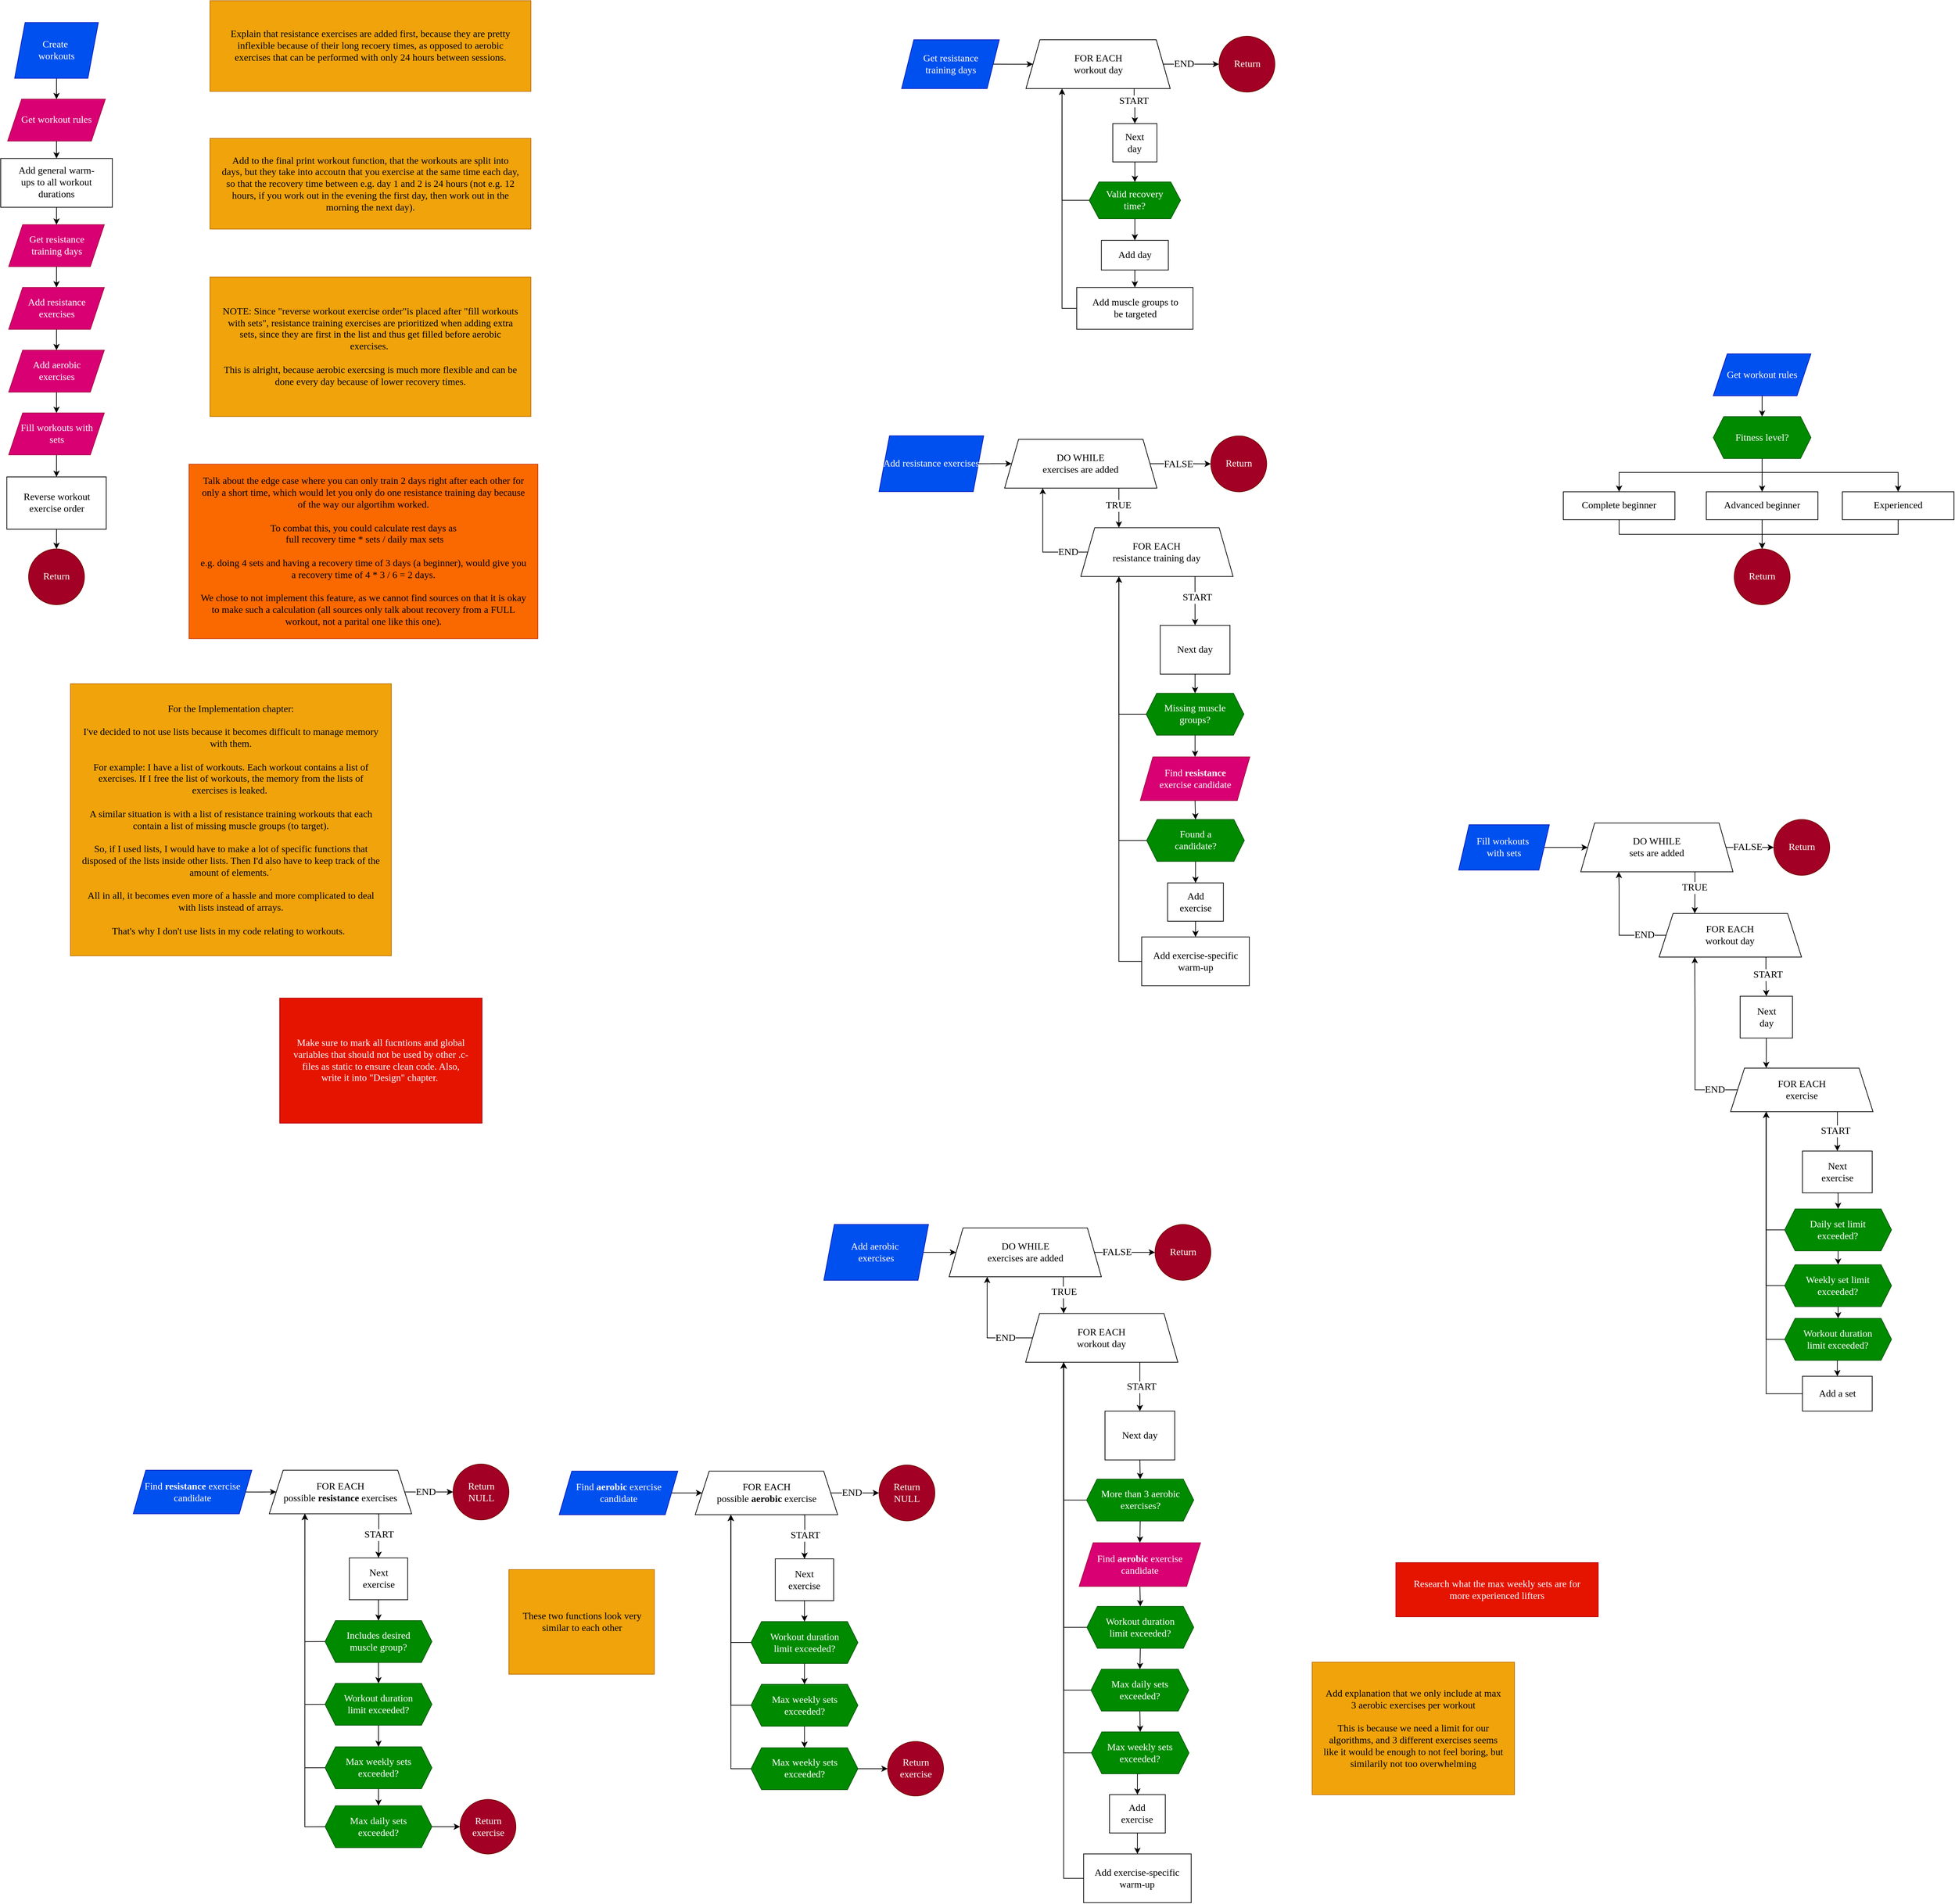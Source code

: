<mxfile version="25.0.1">
  <diagram id="C5RBs43oDa-KdzZeNtuy" name="Page-1">
    <mxGraphModel dx="3905" dy="2315" grid="1" gridSize="10" guides="1" tooltips="1" connect="1" arrows="1" fold="1" page="1" pageScale="2" pageWidth="2560" pageHeight="1440" math="0" shadow="0">
      <root>
        <mxCell id="WIyWlLk6GJQsqaUBKTNV-0" />
        <mxCell id="WIyWlLk6GJQsqaUBKTNV-1" parent="WIyWlLk6GJQsqaUBKTNV-0" />
        <mxCell id="6Xnway8nB9_LhPMWtPpP-48" value="Add explanation that we only include at max 3 aerobic exercises per workout&lt;div&gt;&lt;br&gt;&lt;/div&gt;&lt;div&gt;This is because we need a limit for our algorithms, and 3 different exercises seems like it would be enough to not feel boring, but similarily not too overwhelming&lt;/div&gt;" style="whiteSpace=wrap;html=1;fontFamily=lexend light;fontSize=14;spacingBottom=0;spacingLeft=15;spacingRight=15;fillColor=#f0a30a;strokeColor=#BD7000;fontColor=#000000;" parent="WIyWlLk6GJQsqaUBKTNV-1" vertex="1">
          <mxGeometry x="2050" y="2452.69" width="290" height="190" as="geometry" />
        </mxCell>
        <mxCell id="6Xnway8nB9_LhPMWtPpP-158" value="&lt;div&gt;NOTE: Since &quot;reverse workout exercise order&quot;is placed after &quot;fill workouts with sets&quot;,&amp;nbsp;&lt;span style=&quot;background-color: initial;&quot;&gt;resistance training exercises are prioritized when&amp;nbsp;&lt;/span&gt;&lt;span style=&quot;background-color: initial;&quot;&gt;adding extra sets, since they are first in the list&amp;nbsp;&lt;/span&gt;&lt;span style=&quot;background-color: initial;&quot;&gt;and thus get filled before aerobic exercises.&amp;nbsp;&lt;/span&gt;&lt;/div&gt;&lt;div&gt;&lt;br&gt;&lt;/div&gt;&lt;div&gt;This is alright,&amp;nbsp;&lt;span style=&quot;background-color: initial;&quot;&gt;because aerobic exercsing is much more flexible and&amp;nbsp;&lt;/span&gt;&lt;span style=&quot;background-color: initial;&quot;&gt;can be done every day because of lower recovery times.&lt;/span&gt;&lt;/div&gt;" style="whiteSpace=wrap;html=1;fontFamily=lexend light;fontSize=14;spacingBottom=0;spacingLeft=15;spacingRight=15;fillColor=#f0a30a;fontColor=#000000;strokeColor=#BD7000;" parent="WIyWlLk6GJQsqaUBKTNV-1" vertex="1">
          <mxGeometry x="470" y="466.25" width="460" height="200" as="geometry" />
        </mxCell>
        <mxCell id="6Xnway8nB9_LhPMWtPpP-160" value="&lt;div&gt;Talk about the edge case where you can only train 2 days right after each other for only a short time, which would let you only do one resistance training day because of the way our algortihm worked.&lt;/div&gt;&lt;div&gt;&lt;br&gt;&lt;/div&gt;&lt;div&gt;To combat this, you could calculate rest days as&lt;/div&gt;&lt;div&gt;&amp;nbsp;full recovery time * sets / daily max sets&lt;/div&gt;&lt;div&gt;&lt;br&gt;&lt;/div&gt;&lt;div&gt;e.g. doing 4 sets and having a recovery time of 3 days (a beginner), would give you a recovery time of 4 * 3 / 6 = 2 days.&lt;/div&gt;&lt;div&gt;&lt;br&gt;&lt;/div&gt;&lt;div&gt;We chose to not implement this feature, as we cannot find sources on that it is okay to make such a calculation (all sources only talk about recovery from a FULL workout, not a parital one like this one).&lt;/div&gt;" style="whiteSpace=wrap;html=1;fontFamily=lexend light;fontSize=14;spacingBottom=0;spacingLeft=15;spacingRight=15;fillColor=#fa6800;fontColor=#000000;strokeColor=#C73500;" parent="WIyWlLk6GJQsqaUBKTNV-1" vertex="1">
          <mxGeometry x="440" y="734.75" width="500" height="250" as="geometry" />
        </mxCell>
        <mxCell id="BbClbvkXhS3ZI8aWRDyh-3" value="Research what the max weekly sets are for more experienced lifters" style="whiteSpace=wrap;html=1;fontFamily=lexend light;fontSize=14;spacingBottom=0;spacingLeft=15;spacingRight=15;fillColor=#e51400;strokeColor=#B20000;fontColor=#ffffff;" parent="WIyWlLk6GJQsqaUBKTNV-1" vertex="1">
          <mxGeometry x="2170" y="2310" width="290" height="77.5" as="geometry" />
        </mxCell>
        <mxCell id="BbClbvkXhS3ZI8aWRDyh-8" value="Explain that resistance exercises are added first, because they are pretty inflexible because of their long recoery times, as opposed to aerobic exercises that can be performed with only 24 hours between sessions." style="whiteSpace=wrap;html=1;fontFamily=lexend light;fontSize=14;spacingBottom=0;spacingLeft=15;spacingRight=15;fillColor=#f0a30a;fontColor=#000000;strokeColor=#BD7000;" parent="WIyWlLk6GJQsqaUBKTNV-1" vertex="1">
          <mxGeometry x="470" y="70" width="460" height="130" as="geometry" />
        </mxCell>
        <mxCell id="BbClbvkXhS3ZI8aWRDyh-9" value="Add to the final print workout function, that the workouts are split into days, but they take into accoutn that you exercise at the same time each day, so that the recovery time between e.g. day 1 and 2 is 24 hours (not e.g. 12 hours, if you work out in the evening the first day, then work out in the morning the next day)." style="whiteSpace=wrap;html=1;fontFamily=lexend light;fontSize=14;spacingBottom=0;spacingLeft=15;spacingRight=15;fillColor=#f0a30a;fontColor=#000000;strokeColor=#BD7000;" parent="WIyWlLk6GJQsqaUBKTNV-1" vertex="1">
          <mxGeometry x="470" y="267.5" width="460" height="130" as="geometry" />
        </mxCell>
        <mxCell id="36rZU1EPFzZdWYGmBfyX-3" style="edgeStyle=orthogonalEdgeStyle;rounded=0;orthogonalLoop=1;jettySize=auto;html=1;exitX=0.5;exitY=1;exitDx=0;exitDy=0;entryX=0.5;entryY=0;entryDx=0;entryDy=0;" parent="WIyWlLk6GJQsqaUBKTNV-1" source="36rZU1EPFzZdWYGmBfyX-4" target="36rZU1EPFzZdWYGmBfyX-20" edge="1">
          <mxGeometry relative="1" as="geometry" />
        </mxCell>
        <mxCell id="36rZU1EPFzZdWYGmBfyX-4" value="Reverse workout exercise order" style="whiteSpace=wrap;html=1;fontFamily=lexend light;fontSize=14;spacingBottom=0;spacingLeft=15;spacingRight=15;" parent="WIyWlLk6GJQsqaUBKTNV-1" vertex="1">
          <mxGeometry x="178.75" y="752.95" width="142.5" height="75" as="geometry" />
        </mxCell>
        <mxCell id="36rZU1EPFzZdWYGmBfyX-5" style="edgeStyle=orthogonalEdgeStyle;rounded=0;orthogonalLoop=1;jettySize=auto;html=1;exitX=0.5;exitY=1;exitDx=0;exitDy=0;entryX=0.5;entryY=0;entryDx=0;entryDy=0;fontFamily=lexend light;fontSize=14;fontColor=#ffffff;" parent="WIyWlLk6GJQsqaUBKTNV-1" source="36rZU1EPFzZdWYGmBfyX-6" target="36rZU1EPFzZdWYGmBfyX-8" edge="1">
          <mxGeometry relative="1" as="geometry" />
        </mxCell>
        <mxCell id="36rZU1EPFzZdWYGmBfyX-6" value="Create&amp;nbsp;&lt;div&gt;workouts&lt;/div&gt;" style="whiteSpace=wrap;html=1;shape=parallelogram;boundedLbl=1;backgroundOutline=1;size=15;fillColor=#0050ef;fontColor=#ffffff;strokeColor=#001DBC;fontFamily=lexend light;fontSize=14;fixedSize=1;perimeter=parallelogramPerimeter;" parent="WIyWlLk6GJQsqaUBKTNV-1" vertex="1">
          <mxGeometry x="190" y="101.25" width="120" height="80" as="geometry" />
        </mxCell>
        <mxCell id="36rZU1EPFzZdWYGmBfyX-8" value="Get workout rules" style="shape=parallelogram;whiteSpace=wrap;html=1;fixedSize=1;strokeWidth=1;align=center;verticalAlign=middle;spacingLeft=15;spacingRight=15;spacingBottom=0;fontFamily=lexend light;fontSize=14;rounded=0;perimeter=parallelogramPerimeter;fillColor=#d80073;fontColor=#ffffff;strokeColor=#A50040;" parent="WIyWlLk6GJQsqaUBKTNV-1" vertex="1">
          <mxGeometry x="180" y="211.25" width="140" height="60" as="geometry" />
        </mxCell>
        <mxCell id="36rZU1EPFzZdWYGmBfyX-9" style="edgeStyle=orthogonalEdgeStyle;rounded=0;orthogonalLoop=1;jettySize=auto;html=1;exitX=0.5;exitY=1;exitDx=0;exitDy=0;entryX=0.5;entryY=0;entryDx=0;entryDy=0;fontFamily=lexend light;fontSize=14;fontColor=#ffffff;" parent="WIyWlLk6GJQsqaUBKTNV-1" source="36rZU1EPFzZdWYGmBfyX-10" target="36rZU1EPFzZdWYGmBfyX-12" edge="1">
          <mxGeometry relative="1" as="geometry" />
        </mxCell>
        <mxCell id="36rZU1EPFzZdWYGmBfyX-10" value="Get resistance training days" style="shape=parallelogram;whiteSpace=wrap;html=1;fixedSize=1;strokeWidth=1;align=center;verticalAlign=middle;spacingLeft=15;spacingRight=15;spacingBottom=0;fontFamily=lexend light;fontSize=14;fillColor=#d80073;fontColor=#ffffff;strokeColor=#A50040;perimeter=parallelogramPerimeter;" parent="WIyWlLk6GJQsqaUBKTNV-1" vertex="1">
          <mxGeometry x="181.5" y="391.25" width="137" height="60" as="geometry" />
        </mxCell>
        <mxCell id="36rZU1EPFzZdWYGmBfyX-11" style="edgeStyle=orthogonalEdgeStyle;rounded=0;orthogonalLoop=1;jettySize=auto;html=1;exitX=0.5;exitY=1;exitDx=0;exitDy=0;entryX=0.5;entryY=0;entryDx=0;entryDy=0;fontFamily=lexend light;fontSize=14;fontColor=#ffffff;" parent="WIyWlLk6GJQsqaUBKTNV-1" source="36rZU1EPFzZdWYGmBfyX-12" target="36rZU1EPFzZdWYGmBfyX-14" edge="1">
          <mxGeometry relative="1" as="geometry" />
        </mxCell>
        <mxCell id="36rZU1EPFzZdWYGmBfyX-12" value="Add resistance exercises" style="shape=parallelogram;whiteSpace=wrap;html=1;fixedSize=1;strokeWidth=1;align=center;verticalAlign=middle;spacingLeft=15;spacingRight=15;spacingBottom=0;fontFamily=lexend light;fontSize=14;fillColor=#d80073;fontColor=#ffffff;strokeColor=#A50040;perimeter=parallelogramPerimeter;" parent="WIyWlLk6GJQsqaUBKTNV-1" vertex="1">
          <mxGeometry x="181.5" y="481.25" width="137" height="60" as="geometry" />
        </mxCell>
        <mxCell id="36rZU1EPFzZdWYGmBfyX-13" style="edgeStyle=orthogonalEdgeStyle;rounded=0;orthogonalLoop=1;jettySize=auto;html=1;exitX=0.5;exitY=1;exitDx=0;exitDy=0;entryX=0.5;entryY=0;entryDx=0;entryDy=0;fontFamily=lexend light;fontSize=14;fontColor=#ffffff;" parent="WIyWlLk6GJQsqaUBKTNV-1" source="36rZU1EPFzZdWYGmBfyX-14" target="36rZU1EPFzZdWYGmBfyX-16" edge="1">
          <mxGeometry relative="1" as="geometry" />
        </mxCell>
        <mxCell id="36rZU1EPFzZdWYGmBfyX-14" value="Add aerobic exercises" style="shape=parallelogram;whiteSpace=wrap;html=1;fixedSize=1;strokeWidth=1;align=center;verticalAlign=middle;spacingLeft=15;spacingRight=15;spacingBottom=0;fontFamily=lexend light;fontSize=14;fillColor=#d80073;fontColor=#ffffff;strokeColor=#A50040;perimeter=parallelogramPerimeter;" parent="WIyWlLk6GJQsqaUBKTNV-1" vertex="1">
          <mxGeometry x="181.5" y="571.25" width="137" height="60" as="geometry" />
        </mxCell>
        <mxCell id="36rZU1EPFzZdWYGmBfyX-15" style="edgeStyle=orthogonalEdgeStyle;rounded=0;orthogonalLoop=1;jettySize=auto;html=1;exitX=0.5;exitY=1;exitDx=0;exitDy=0;entryX=0.5;entryY=0;entryDx=0;entryDy=0;fontFamily=lexend light;fontSize=14;fontColor=#ffffff;" parent="WIyWlLk6GJQsqaUBKTNV-1" source="36rZU1EPFzZdWYGmBfyX-16" target="36rZU1EPFzZdWYGmBfyX-4" edge="1">
          <mxGeometry relative="1" as="geometry" />
        </mxCell>
        <mxCell id="36rZU1EPFzZdWYGmBfyX-16" value="Fill workouts with sets" style="shape=parallelogram;whiteSpace=wrap;html=1;fixedSize=1;strokeWidth=1;align=center;verticalAlign=middle;spacingLeft=15;spacingRight=15;spacingBottom=0;fontFamily=lexend light;fontSize=14;fillColor=#d80073;fontColor=#ffffff;strokeColor=#A50040;perimeter=parallelogramPerimeter;" parent="WIyWlLk6GJQsqaUBKTNV-1" vertex="1">
          <mxGeometry x="181.5" y="661.25" width="137" height="60" as="geometry" />
        </mxCell>
        <mxCell id="36rZU1EPFzZdWYGmBfyX-17" style="edgeStyle=orthogonalEdgeStyle;rounded=0;orthogonalLoop=1;jettySize=auto;html=1;exitX=0.5;exitY=1;exitDx=0;exitDy=0;entryX=0.5;entryY=0;entryDx=0;entryDy=0;fontFamily=lexend light;fontSize=14;fontColor=#ffffff;" parent="WIyWlLk6GJQsqaUBKTNV-1" source="36rZU1EPFzZdWYGmBfyX-18" target="36rZU1EPFzZdWYGmBfyX-10" edge="1">
          <mxGeometry relative="1" as="geometry" />
        </mxCell>
        <mxCell id="36rZU1EPFzZdWYGmBfyX-18" value="Add general warm-ups to all workout durations" style="whiteSpace=wrap;html=1;fontFamily=lexend light;fontSize=14;spacingBottom=0;spacingLeft=15;spacingRight=15;" parent="WIyWlLk6GJQsqaUBKTNV-1" vertex="1">
          <mxGeometry x="170" y="296.25" width="160" height="70" as="geometry" />
        </mxCell>
        <mxCell id="36rZU1EPFzZdWYGmBfyX-20" value="Return" style="ellipse;whiteSpace=wrap;html=1;rounded=0;fillColor=#a20025;fontColor=#ffffff;strokeColor=#6F0000;fontFamily=lexend light;fontSize=14;spacingBottom=0;spacingLeft=15;spacingRight=15;" parent="WIyWlLk6GJQsqaUBKTNV-1" vertex="1">
          <mxGeometry x="210" y="856.25" width="80" height="80" as="geometry" />
        </mxCell>
        <mxCell id="36rZU1EPFzZdWYGmBfyX-21" style="edgeStyle=orthogonalEdgeStyle;rounded=0;orthogonalLoop=1;jettySize=auto;html=1;entryX=0.5;entryY=0;entryDx=0;entryDy=0;exitX=0.5;exitY=1;exitDx=0;exitDy=0;" parent="WIyWlLk6GJQsqaUBKTNV-1" source="36rZU1EPFzZdWYGmBfyX-8" target="36rZU1EPFzZdWYGmBfyX-18" edge="1">
          <mxGeometry relative="1" as="geometry">
            <mxPoint x="265" y="271.25" as="sourcePoint" />
          </mxGeometry>
        </mxCell>
        <mxCell id="36rZU1EPFzZdWYGmBfyX-217" style="edgeStyle=orthogonalEdgeStyle;rounded=0;orthogonalLoop=1;jettySize=auto;html=1;exitX=1;exitY=0.5;exitDx=0;exitDy=0;entryX=0;entryY=0.5;entryDx=0;entryDy=0;fontFamily=lexend light;fontSize=14;fontColor=default;" parent="WIyWlLk6GJQsqaUBKTNV-1" source="36rZU1EPFzZdWYGmBfyX-24" target="36rZU1EPFzZdWYGmBfyX-45" edge="1">
          <mxGeometry relative="1" as="geometry" />
        </mxCell>
        <mxCell id="36rZU1EPFzZdWYGmBfyX-24" value="Get resistance training days" style="whiteSpace=wrap;html=1;fontFamily=lexend light;fontSize=14;fillColor=#0050ef;fontColor=#ffffff;strokeColor=#001DBC;shape=parallelogram;fixedSize=1;size=17.5;strokeWidth=1;spacingBottom=0;spacingLeft=15;spacingRight=15;perimeter=parallelogramPerimeter;" parent="WIyWlLk6GJQsqaUBKTNV-1" vertex="1">
          <mxGeometry x="1461.5" y="126.06" width="140" height="70" as="geometry" />
        </mxCell>
        <mxCell id="36rZU1EPFzZdWYGmBfyX-27" style="edgeStyle=orthogonalEdgeStyle;rounded=0;orthogonalLoop=1;jettySize=auto;html=1;entryX=0.5;entryY=0;entryDx=0;entryDy=0;fontFamily=lexend light;fontSize=14;fontColor=#ffffff;" parent="WIyWlLk6GJQsqaUBKTNV-1" source="36rZU1EPFzZdWYGmBfyX-28" target="36rZU1EPFzZdWYGmBfyX-33" edge="1">
          <mxGeometry relative="1" as="geometry" />
        </mxCell>
        <mxCell id="36rZU1EPFzZdWYGmBfyX-28" value="Next day" style="whiteSpace=wrap;html=1;fontFamily=lexend light;fontSize=14;spacingBottom=0;spacingLeft=15;spacingRight=15;" parent="WIyWlLk6GJQsqaUBKTNV-1" vertex="1">
          <mxGeometry x="1764.2" y="246.25" width="63.25" height="55" as="geometry" />
        </mxCell>
        <mxCell id="36rZU1EPFzZdWYGmBfyX-29" style="edgeStyle=orthogonalEdgeStyle;rounded=0;orthogonalLoop=1;jettySize=auto;html=1;entryX=0.5;entryY=0;entryDx=0;entryDy=0;fontFamily=lexend light;fontSize=14;fontColor=#ffffff;" parent="WIyWlLk6GJQsqaUBKTNV-1" source="36rZU1EPFzZdWYGmBfyX-33" target="36rZU1EPFzZdWYGmBfyX-40" edge="1">
          <mxGeometry relative="1" as="geometry" />
        </mxCell>
        <mxCell id="36rZU1EPFzZdWYGmBfyX-328" style="edgeStyle=orthogonalEdgeStyle;rounded=0;orthogonalLoop=1;jettySize=auto;html=1;exitX=0;exitY=0.5;exitDx=0;exitDy=0;entryX=0.25;entryY=1;entryDx=0;entryDy=0;fontFamily=lexend light;fontSize=14;fontColor=default;" parent="WIyWlLk6GJQsqaUBKTNV-1" source="36rZU1EPFzZdWYGmBfyX-33" target="36rZU1EPFzZdWYGmBfyX-45" edge="1">
          <mxGeometry relative="1" as="geometry" />
        </mxCell>
        <mxCell id="36rZU1EPFzZdWYGmBfyX-33" value="Valid recovery time?" style="shape=hexagon;perimeter=hexagonPerimeter2;whiteSpace=wrap;html=1;fixedSize=1;size=14;fillColor=#008a00;fontColor=#ffffff;strokeColor=#005700;fontFamily=lexend light;fontSize=14;spacingBottom=0;spacingLeft=15;spacingRight=15;" parent="WIyWlLk6GJQsqaUBKTNV-1" vertex="1">
          <mxGeometry x="1730.39" y="330" width="130.87" height="52.5" as="geometry" />
        </mxCell>
        <mxCell id="36rZU1EPFzZdWYGmBfyX-325" style="edgeStyle=orthogonalEdgeStyle;rounded=0;orthogonalLoop=1;jettySize=auto;html=1;exitX=0.5;exitY=1;exitDx=0;exitDy=0;entryX=0.5;entryY=0;entryDx=0;entryDy=0;fontFamily=lexend light;fontSize=14;fontColor=default;" parent="WIyWlLk6GJQsqaUBKTNV-1" source="36rZU1EPFzZdWYGmBfyX-40" target="36rZU1EPFzZdWYGmBfyX-44" edge="1">
          <mxGeometry relative="1" as="geometry" />
        </mxCell>
        <mxCell id="36rZU1EPFzZdWYGmBfyX-40" value="Add day" style="whiteSpace=wrap;html=1;fontFamily=lexend light;fontSize=14;spacingBottom=0;spacingLeft=15;spacingRight=15;" parent="WIyWlLk6GJQsqaUBKTNV-1" vertex="1">
          <mxGeometry x="1747.82" y="413.75" width="96" height="42.5" as="geometry" />
        </mxCell>
        <mxCell id="36rZU1EPFzZdWYGmBfyX-41" value="Return" style="ellipse;whiteSpace=wrap;html=1;rounded=0;fillColor=#a20025;fontColor=#ffffff;strokeColor=#6F0000;fontFamily=lexend light;fontSize=14;spacingBottom=0;spacingLeft=15;spacingRight=15;" parent="WIyWlLk6GJQsqaUBKTNV-1" vertex="1">
          <mxGeometry x="1916.5" y="121.06" width="80" height="80" as="geometry" />
        </mxCell>
        <mxCell id="36rZU1EPFzZdWYGmBfyX-329" style="edgeStyle=orthogonalEdgeStyle;rounded=0;orthogonalLoop=1;jettySize=auto;html=1;exitX=0;exitY=0.5;exitDx=0;exitDy=0;entryX=0.25;entryY=1;entryDx=0;entryDy=0;fontFamily=lexend light;fontSize=14;fontColor=default;" parent="WIyWlLk6GJQsqaUBKTNV-1" source="36rZU1EPFzZdWYGmBfyX-44" target="36rZU1EPFzZdWYGmBfyX-45" edge="1">
          <mxGeometry relative="1" as="geometry" />
        </mxCell>
        <mxCell id="36rZU1EPFzZdWYGmBfyX-44" value="Add muscle groups to be targeted" style="whiteSpace=wrap;html=1;fontFamily=lexend light;fontSize=14;spacingBottom=0;spacingLeft=15;spacingRight=15;" parent="WIyWlLk6GJQsqaUBKTNV-1" vertex="1">
          <mxGeometry x="1712.5" y="481.25" width="166.63" height="60" as="geometry" />
        </mxCell>
        <mxCell id="36rZU1EPFzZdWYGmBfyX-46" style="edgeStyle=orthogonalEdgeStyle;rounded=0;orthogonalLoop=1;jettySize=auto;html=1;exitX=1;exitY=0.5;exitDx=0;exitDy=0;entryX=0;entryY=0.5;entryDx=0;entryDy=0;" parent="WIyWlLk6GJQsqaUBKTNV-1" source="36rZU1EPFzZdWYGmBfyX-45" target="36rZU1EPFzZdWYGmBfyX-41" edge="1">
          <mxGeometry relative="1" as="geometry" />
        </mxCell>
        <mxCell id="36rZU1EPFzZdWYGmBfyX-49" value="END" style="edgeLabel;html=1;align=center;verticalAlign=middle;resizable=0;points=[];strokeColor=default;spacingLeft=15;spacingRight=15;spacingBottom=0;fontFamily=lexend light;fontSize=14;fontColor=default;fillColor=default;" parent="36rZU1EPFzZdWYGmBfyX-46" vertex="1" connectable="0">
          <mxGeometry x="-0.723" relative="1" as="geometry">
            <mxPoint x="18" as="offset" />
          </mxGeometry>
        </mxCell>
        <mxCell id="36rZU1EPFzZdWYGmBfyX-326" style="edgeStyle=orthogonalEdgeStyle;rounded=0;orthogonalLoop=1;jettySize=auto;html=1;exitX=0.75;exitY=1;exitDx=0;exitDy=0;entryX=0.5;entryY=0;entryDx=0;entryDy=0;fontFamily=lexend light;fontSize=14;fontColor=default;" parent="WIyWlLk6GJQsqaUBKTNV-1" source="36rZU1EPFzZdWYGmBfyX-45" target="36rZU1EPFzZdWYGmBfyX-28" edge="1">
          <mxGeometry relative="1" as="geometry" />
        </mxCell>
        <mxCell id="36rZU1EPFzZdWYGmBfyX-327" value="START" style="edgeLabel;html=1;align=center;verticalAlign=middle;resizable=0;points=[];strokeColor=default;spacingLeft=15;spacingRight=15;spacingBottom=0;fontFamily=lexend light;fontSize=14;fontColor=default;fillColor=default;" parent="36rZU1EPFzZdWYGmBfyX-326" vertex="1" connectable="0">
          <mxGeometry x="-0.289" y="-1" relative="1" as="geometry">
            <mxPoint as="offset" />
          </mxGeometry>
        </mxCell>
        <mxCell id="36rZU1EPFzZdWYGmBfyX-45" value="FOR EACH&lt;div&gt;workout day&lt;/div&gt;" style="whiteSpace=wrap;html=1;fontFamily=lexend light;fontSize=14;spacingBottom=0;spacingLeft=15;spacingRight=15;shape=trapezoid;perimeter=trapezoidPerimeter;fixedSize=1;" parent="WIyWlLk6GJQsqaUBKTNV-1" vertex="1">
          <mxGeometry x="1639.75" y="126.06" width="206.75" height="70" as="geometry" />
        </mxCell>
        <mxCell id="36rZU1EPFzZdWYGmBfyX-150" value="Add resistance exercises" style="whiteSpace=wrap;html=1;shape=parallelogram;boundedLbl=1;backgroundOutline=1;size=15;fillColor=#0050ef;fontColor=#ffffff;strokeColor=#001DBC;fontFamily=lexend light;fontSize=14;fixedSize=1;perimeter=parallelogramPerimeter;" parent="WIyWlLk6GJQsqaUBKTNV-1" vertex="1">
          <mxGeometry x="1429.13" y="693.94" width="150" height="80" as="geometry" />
        </mxCell>
        <mxCell id="36rZU1EPFzZdWYGmBfyX-165" style="edgeStyle=orthogonalEdgeStyle;rounded=0;orthogonalLoop=1;jettySize=auto;html=1;exitX=0.75;exitY=1;exitDx=0;exitDy=0;entryX=0.5;entryY=0;entryDx=0;entryDy=0;fontFamily=lexend light;fontSize=14;fontColor=default;" parent="WIyWlLk6GJQsqaUBKTNV-1" source="36rZU1EPFzZdWYGmBfyX-151" target="36rZU1EPFzZdWYGmBfyX-152" edge="1">
          <mxGeometry relative="1" as="geometry" />
        </mxCell>
        <mxCell id="36rZU1EPFzZdWYGmBfyX-218" value="START" style="edgeLabel;html=1;align=center;verticalAlign=middle;resizable=0;points=[];strokeColor=default;spacingLeft=15;spacingRight=15;spacingBottom=0;fontFamily=lexend light;fontSize=14;fontColor=default;fillColor=default;" parent="36rZU1EPFzZdWYGmBfyX-165" vertex="1" connectable="0">
          <mxGeometry x="-0.13" y="3" relative="1" as="geometry">
            <mxPoint as="offset" />
          </mxGeometry>
        </mxCell>
        <mxCell id="jwVwvfWgkzCTrpuyV3hx-11" style="edgeStyle=orthogonalEdgeStyle;rounded=0;orthogonalLoop=1;jettySize=auto;html=1;exitX=0;exitY=0.5;exitDx=0;exitDy=0;entryX=0.25;entryY=1;entryDx=0;entryDy=0;fontFamily=lexend light;fontSize=14;fontColor=default;" edge="1" parent="WIyWlLk6GJQsqaUBKTNV-1" source="36rZU1EPFzZdWYGmBfyX-151" target="jwVwvfWgkzCTrpuyV3hx-0">
          <mxGeometry relative="1" as="geometry">
            <Array as="points">
              <mxPoint x="1664" y="861" />
            </Array>
          </mxGeometry>
        </mxCell>
        <mxCell id="jwVwvfWgkzCTrpuyV3hx-13" value="END" style="edgeLabel;html=1;align=center;verticalAlign=middle;resizable=0;points=[];strokeColor=default;spacingLeft=15;spacingRight=15;spacingBottom=0;fontFamily=lexend light;fontSize=14;fontColor=default;fillColor=default;" vertex="1" connectable="0" parent="jwVwvfWgkzCTrpuyV3hx-11">
          <mxGeometry x="-0.51" y="2" relative="1" as="geometry">
            <mxPoint x="10" y="-2" as="offset" />
          </mxGeometry>
        </mxCell>
        <mxCell id="36rZU1EPFzZdWYGmBfyX-151" value="&lt;div&gt;FOR EACH&lt;/div&gt;&lt;div&gt;resistance training day&lt;/div&gt;" style="whiteSpace=wrap;html=1;fontFamily=lexend light;fontSize=14;spacingBottom=0;spacingLeft=15;spacingRight=15;shape=trapezoid;perimeter=trapezoidPerimeter;fixedSize=1;" parent="WIyWlLk6GJQsqaUBKTNV-1" vertex="1">
          <mxGeometry x="1718.37" y="825.69" width="218.25" height="70" as="geometry" />
        </mxCell>
        <mxCell id="36rZU1EPFzZdWYGmBfyX-166" style="edgeStyle=orthogonalEdgeStyle;rounded=0;orthogonalLoop=1;jettySize=auto;html=1;exitX=0.5;exitY=1;exitDx=0;exitDy=0;entryX=0.5;entryY=0;entryDx=0;entryDy=0;fontFamily=lexend light;fontSize=14;fontColor=default;" parent="WIyWlLk6GJQsqaUBKTNV-1" source="36rZU1EPFzZdWYGmBfyX-152" target="36rZU1EPFzZdWYGmBfyX-153" edge="1">
          <mxGeometry relative="1" as="geometry" />
        </mxCell>
        <mxCell id="36rZU1EPFzZdWYGmBfyX-152" value="Next day" style="whiteSpace=wrap;html=1;fontFamily=lexend light;fontSize=14;spacingBottom=0;spacingLeft=15;spacingRight=15;" parent="WIyWlLk6GJQsqaUBKTNV-1" vertex="1">
          <mxGeometry x="1832.14" y="965.77" width="100" height="70" as="geometry" />
        </mxCell>
        <mxCell id="36rZU1EPFzZdWYGmBfyX-167" style="edgeStyle=orthogonalEdgeStyle;rounded=0;orthogonalLoop=1;jettySize=auto;html=1;exitX=0.5;exitY=1;exitDx=0;exitDy=0;entryX=0.5;entryY=0;entryDx=0;entryDy=0;fontFamily=lexend light;fontSize=14;fontColor=default;" parent="WIyWlLk6GJQsqaUBKTNV-1" source="36rZU1EPFzZdWYGmBfyX-153" target="36rZU1EPFzZdWYGmBfyX-155" edge="1">
          <mxGeometry relative="1" as="geometry" />
        </mxCell>
        <mxCell id="36rZU1EPFzZdWYGmBfyX-180" style="edgeStyle=orthogonalEdgeStyle;rounded=0;orthogonalLoop=1;jettySize=auto;html=1;exitX=0;exitY=0.5;exitDx=0;exitDy=0;entryX=0.25;entryY=1;entryDx=0;entryDy=0;fontFamily=lexend light;fontSize=14;fontColor=default;" parent="WIyWlLk6GJQsqaUBKTNV-1" source="36rZU1EPFzZdWYGmBfyX-153" target="36rZU1EPFzZdWYGmBfyX-151" edge="1">
          <mxGeometry relative="1" as="geometry" />
        </mxCell>
        <mxCell id="36rZU1EPFzZdWYGmBfyX-153" value="Missing muscle groups?" style="shape=hexagon;perimeter=hexagonPerimeter2;whiteSpace=wrap;html=1;fixedSize=1;size=15;fillColor=#008a00;fontColor=#ffffff;strokeColor=#005700;fontFamily=lexend light;fontSize=14;spacingBottom=0;spacingLeft=15;spacingRight=15;" parent="WIyWlLk6GJQsqaUBKTNV-1" vertex="1">
          <mxGeometry x="1812.14" y="1063.27" width="140" height="60" as="geometry" />
        </mxCell>
        <mxCell id="36rZU1EPFzZdWYGmBfyX-247" style="edgeStyle=orthogonalEdgeStyle;rounded=0;orthogonalLoop=1;jettySize=auto;html=1;exitX=0.5;exitY=1;exitDx=0;exitDy=0;entryX=0.5;entryY=0;entryDx=0;entryDy=0;fontFamily=lexend light;fontSize=14;fontColor=default;" parent="WIyWlLk6GJQsqaUBKTNV-1" source="EfOmpPhSaQaUWGSc-ArV-6" target="36rZU1EPFzZdWYGmBfyX-162" edge="1">
          <mxGeometry relative="1" as="geometry" />
        </mxCell>
        <mxCell id="36rZU1EPFzZdWYGmBfyX-155" value="Find &lt;b&gt;resistance &lt;/b&gt;exercise candidate" style="whiteSpace=wrap;html=1;fontFamily=lexend light;fontSize=14;spacingBottom=0;spacingLeft=15;spacingRight=15;fillColor=#d80073;fontColor=#ffffff;strokeColor=#A50040;shape=parallelogram;fixedSize=1;size=18.05;perimeter=parallelogramPerimeter;" parent="WIyWlLk6GJQsqaUBKTNV-1" vertex="1">
          <mxGeometry x="1803.66" y="1154.52" width="156.97" height="62.5" as="geometry" />
        </mxCell>
        <mxCell id="36rZU1EPFzZdWYGmBfyX-183" style="edgeStyle=orthogonalEdgeStyle;rounded=0;orthogonalLoop=1;jettySize=auto;html=1;exitX=0.5;exitY=1;exitDx=0;exitDy=0;entryX=0.5;entryY=0;entryDx=0;entryDy=0;fontFamily=lexend light;fontSize=14;fontColor=default;" parent="WIyWlLk6GJQsqaUBKTNV-1" source="36rZU1EPFzZdWYGmBfyX-162" target="36rZU1EPFzZdWYGmBfyX-182" edge="1">
          <mxGeometry relative="1" as="geometry" />
        </mxCell>
        <mxCell id="36rZU1EPFzZdWYGmBfyX-162" value="Add exercise" style="whiteSpace=wrap;html=1;fontFamily=lexend light;fontSize=14;spacingBottom=0;spacingLeft=15;spacingRight=15;" parent="WIyWlLk6GJQsqaUBKTNV-1" vertex="1">
          <mxGeometry x="1842.75" y="1335.19" width="80" height="55" as="geometry" />
        </mxCell>
        <mxCell id="36rZU1EPFzZdWYGmBfyX-184" style="edgeStyle=orthogonalEdgeStyle;rounded=0;orthogonalLoop=1;jettySize=auto;html=1;exitX=0;exitY=0.5;exitDx=0;exitDy=0;entryX=0.25;entryY=1;entryDx=0;entryDy=0;fontFamily=lexend light;fontSize=14;fontColor=default;" parent="WIyWlLk6GJQsqaUBKTNV-1" source="36rZU1EPFzZdWYGmBfyX-182" target="36rZU1EPFzZdWYGmBfyX-151" edge="1">
          <mxGeometry relative="1" as="geometry" />
        </mxCell>
        <mxCell id="36rZU1EPFzZdWYGmBfyX-182" value="Add&amp;nbsp;&lt;span style=&quot;background-color: initial;&quot;&gt;exercise-specific warm-up&lt;/span&gt;" style="whiteSpace=wrap;html=1;fontFamily=lexend light;fontSize=14;spacingBottom=0;spacingLeft=15;spacingRight=15;" parent="WIyWlLk6GJQsqaUBKTNV-1" vertex="1">
          <mxGeometry x="1805.63" y="1412.69" width="154.24" height="70" as="geometry" />
        </mxCell>
        <mxCell id="jwVwvfWgkzCTrpuyV3hx-28" style="edgeStyle=orthogonalEdgeStyle;rounded=0;orthogonalLoop=1;jettySize=auto;html=1;exitX=1;exitY=0.5;exitDx=0;exitDy=0;entryX=0;entryY=0.5;entryDx=0;entryDy=0;fontFamily=lexend light;fontSize=14;fontColor=default;" edge="1" parent="WIyWlLk6GJQsqaUBKTNV-1" source="36rZU1EPFzZdWYGmBfyX-186" target="jwVwvfWgkzCTrpuyV3hx-26">
          <mxGeometry relative="1" as="geometry" />
        </mxCell>
        <mxCell id="36rZU1EPFzZdWYGmBfyX-186" value="Add aerobic&amp;nbsp;&lt;div&gt;exercises&lt;/div&gt;" style="whiteSpace=wrap;html=1;shape=parallelogram;boundedLbl=1;backgroundOutline=1;size=15;fillColor=#0050ef;fontColor=#ffffff;strokeColor=#001DBC;fontFamily=lexend light;fontSize=14;fixedSize=1;perimeter=parallelogramPerimeter;" parent="WIyWlLk6GJQsqaUBKTNV-1" vertex="1">
          <mxGeometry x="1350" y="1825" width="150" height="80" as="geometry" />
        </mxCell>
        <mxCell id="36rZU1EPFzZdWYGmBfyX-187" style="edgeStyle=orthogonalEdgeStyle;rounded=0;orthogonalLoop=1;jettySize=auto;html=1;exitX=0.75;exitY=1;exitDx=0;exitDy=0;entryX=0.5;entryY=0;entryDx=0;entryDy=0;fontFamily=lexend light;fontSize=14;fontColor=default;" parent="WIyWlLk6GJQsqaUBKTNV-1" source="36rZU1EPFzZdWYGmBfyX-189" target="36rZU1EPFzZdWYGmBfyX-191" edge="1">
          <mxGeometry relative="1" as="geometry" />
        </mxCell>
        <mxCell id="36rZU1EPFzZdWYGmBfyX-219" value="START" style="edgeLabel;html=1;align=center;verticalAlign=middle;resizable=0;points=[];strokeColor=default;spacingLeft=15;spacingRight=15;spacingBottom=0;fontFamily=lexend light;fontSize=14;fontColor=default;fillColor=default;" parent="36rZU1EPFzZdWYGmBfyX-187" vertex="1" connectable="0">
          <mxGeometry x="0.003" y="2" relative="1" as="geometry">
            <mxPoint as="offset" />
          </mxGeometry>
        </mxCell>
        <mxCell id="jwVwvfWgkzCTrpuyV3hx-29" style="edgeStyle=orthogonalEdgeStyle;rounded=0;orthogonalLoop=1;jettySize=auto;html=1;exitX=0;exitY=0.5;exitDx=0;exitDy=0;entryX=0.25;entryY=1;entryDx=0;entryDy=0;fontFamily=lexend light;fontSize=14;fontColor=default;" edge="1" parent="WIyWlLk6GJQsqaUBKTNV-1" source="36rZU1EPFzZdWYGmBfyX-189" target="jwVwvfWgkzCTrpuyV3hx-26">
          <mxGeometry relative="1" as="geometry">
            <Array as="points">
              <mxPoint x="1584" y="1988" />
            </Array>
          </mxGeometry>
        </mxCell>
        <mxCell id="jwVwvfWgkzCTrpuyV3hx-35" value="END" style="edgeLabel;html=1;align=center;verticalAlign=middle;resizable=0;points=[];strokeColor=default;spacingLeft=15;spacingRight=15;spacingBottom=0;fontFamily=lexend light;fontSize=14;fontColor=default;fillColor=default;" vertex="1" connectable="0" parent="jwVwvfWgkzCTrpuyV3hx-29">
          <mxGeometry x="-0.369" y="-1" relative="1" as="geometry">
            <mxPoint x="9" y="1" as="offset" />
          </mxGeometry>
        </mxCell>
        <mxCell id="36rZU1EPFzZdWYGmBfyX-189" value="FOR EACH&lt;div&gt;workout day&lt;/div&gt;" style="whiteSpace=wrap;html=1;fontFamily=lexend light;fontSize=14;spacingBottom=0;spacingLeft=15;spacingRight=15;shape=trapezoid;perimeter=trapezoidPerimeter;fixedSize=1;" parent="WIyWlLk6GJQsqaUBKTNV-1" vertex="1">
          <mxGeometry x="1639.24" y="1952.61" width="218.25" height="70" as="geometry" />
        </mxCell>
        <mxCell id="36rZU1EPFzZdWYGmBfyX-190" style="edgeStyle=orthogonalEdgeStyle;rounded=0;orthogonalLoop=1;jettySize=auto;html=1;exitX=0.5;exitY=1;exitDx=0;exitDy=0;entryX=0.5;entryY=0;entryDx=0;entryDy=0;fontFamily=lexend light;fontSize=14;fontColor=default;" parent="WIyWlLk6GJQsqaUBKTNV-1" source="36rZU1EPFzZdWYGmBfyX-191" target="36rZU1EPFzZdWYGmBfyX-194" edge="1">
          <mxGeometry relative="1" as="geometry" />
        </mxCell>
        <mxCell id="36rZU1EPFzZdWYGmBfyX-191" value="Next day" style="whiteSpace=wrap;html=1;fontFamily=lexend light;fontSize=14;spacingBottom=0;spacingLeft=15;spacingRight=15;" parent="WIyWlLk6GJQsqaUBKTNV-1" vertex="1">
          <mxGeometry x="1753.01" y="2092.69" width="100" height="70" as="geometry" />
        </mxCell>
        <mxCell id="36rZU1EPFzZdWYGmBfyX-192" style="edgeStyle=orthogonalEdgeStyle;rounded=0;orthogonalLoop=1;jettySize=auto;html=1;exitX=0.5;exitY=1;exitDx=0;exitDy=0;entryX=0.5;entryY=0;entryDx=0;entryDy=0;fontFamily=lexend light;fontSize=14;fontColor=default;" parent="WIyWlLk6GJQsqaUBKTNV-1" source="36rZU1EPFzZdWYGmBfyX-194" target="36rZU1EPFzZdWYGmBfyX-199" edge="1">
          <mxGeometry relative="1" as="geometry" />
        </mxCell>
        <mxCell id="36rZU1EPFzZdWYGmBfyX-193" style="edgeStyle=orthogonalEdgeStyle;rounded=0;orthogonalLoop=1;jettySize=auto;html=1;exitX=0;exitY=0.5;exitDx=0;exitDy=0;entryX=0.25;entryY=1;entryDx=0;entryDy=0;fontFamily=lexend light;fontSize=14;fontColor=default;" parent="WIyWlLk6GJQsqaUBKTNV-1" source="36rZU1EPFzZdWYGmBfyX-194" target="36rZU1EPFzZdWYGmBfyX-189" edge="1">
          <mxGeometry relative="1" as="geometry" />
        </mxCell>
        <mxCell id="36rZU1EPFzZdWYGmBfyX-194" value="More than 3 aerobic exercises?" style="shape=hexagon;perimeter=hexagonPerimeter2;whiteSpace=wrap;html=1;fixedSize=1;size=15;fillColor=#008a00;fontColor=#ffffff;strokeColor=#005700;fontFamily=lexend light;fontSize=14;spacingBottom=0;spacingLeft=15;spacingRight=15;" parent="WIyWlLk6GJQsqaUBKTNV-1" vertex="1">
          <mxGeometry x="1726.67" y="2190.19" width="153.58" height="60" as="geometry" />
        </mxCell>
        <mxCell id="36rZU1EPFzZdWYGmBfyX-195" style="edgeStyle=orthogonalEdgeStyle;rounded=0;orthogonalLoop=1;jettySize=auto;html=1;exitX=0.5;exitY=1;exitDx=0;exitDy=0;entryX=0.5;entryY=0;entryDx=0;entryDy=0;fontFamily=lexend light;fontSize=14;fontColor=default;" parent="WIyWlLk6GJQsqaUBKTNV-1" source="36rZU1EPFzZdWYGmBfyX-197" target="36rZU1EPFzZdWYGmBfyX-206" edge="1">
          <mxGeometry relative="1" as="geometry" />
        </mxCell>
        <mxCell id="36rZU1EPFzZdWYGmBfyX-196" style="edgeStyle=orthogonalEdgeStyle;rounded=0;orthogonalLoop=1;jettySize=auto;html=1;exitX=0;exitY=0.5;exitDx=0;exitDy=0;entryX=0.25;entryY=1;entryDx=0;entryDy=0;fontFamily=lexend light;fontSize=14;fontColor=default;" parent="WIyWlLk6GJQsqaUBKTNV-1" source="36rZU1EPFzZdWYGmBfyX-197" target="36rZU1EPFzZdWYGmBfyX-189" edge="1">
          <mxGeometry relative="1" as="geometry" />
        </mxCell>
        <mxCell id="36rZU1EPFzZdWYGmBfyX-197" value="Workout duration limit exceeded?" style="shape=hexagon;perimeter=hexagonPerimeter2;whiteSpace=wrap;html=1;fixedSize=1;size=15;fillColor=#008a00;fontColor=#ffffff;strokeColor=#005700;fontFamily=lexend light;fontSize=14;spacingBottom=0;spacingLeft=15;spacingRight=15;" parent="WIyWlLk6GJQsqaUBKTNV-1" vertex="1">
          <mxGeometry x="1727.12" y="2372.69" width="153.13" height="60" as="geometry" />
        </mxCell>
        <mxCell id="36rZU1EPFzZdWYGmBfyX-198" style="edgeStyle=orthogonalEdgeStyle;rounded=0;orthogonalLoop=1;jettySize=auto;html=1;exitX=0.5;exitY=1;exitDx=0;exitDy=0;entryX=0.5;entryY=0;entryDx=0;entryDy=0;fontFamily=lexend light;fontSize=14;fontColor=default;" parent="WIyWlLk6GJQsqaUBKTNV-1" source="36rZU1EPFzZdWYGmBfyX-199" target="36rZU1EPFzZdWYGmBfyX-197" edge="1">
          <mxGeometry relative="1" as="geometry" />
        </mxCell>
        <mxCell id="36rZU1EPFzZdWYGmBfyX-199" value="Find &lt;b&gt;aerobic &lt;/b&gt;exercise candidate" style="whiteSpace=wrap;html=1;fontFamily=lexend light;fontSize=14;spacingBottom=0;spacingLeft=15;spacingRight=15;shape=parallelogram;perimeter=parallelogramPerimeter;fixedSize=1;fillColor=#d80073;fontColor=#ffffff;strokeColor=#A50040;" parent="WIyWlLk6GJQsqaUBKTNV-1" vertex="1">
          <mxGeometry x="1716.03" y="2281.44" width="173.97" height="62.5" as="geometry" />
        </mxCell>
        <mxCell id="36rZU1EPFzZdWYGmBfyX-204" style="edgeStyle=orthogonalEdgeStyle;rounded=0;orthogonalLoop=1;jettySize=auto;html=1;exitX=0.5;exitY=1;exitDx=0;exitDy=0;entryX=0.5;entryY=0;entryDx=0;entryDy=0;fontFamily=lexend light;fontSize=14;fontColor=default;" parent="WIyWlLk6GJQsqaUBKTNV-1" source="36rZU1EPFzZdWYGmBfyX-206" target="36rZU1EPFzZdWYGmBfyX-209" edge="1">
          <mxGeometry relative="1" as="geometry" />
        </mxCell>
        <mxCell id="36rZU1EPFzZdWYGmBfyX-205" style="edgeStyle=orthogonalEdgeStyle;rounded=0;orthogonalLoop=1;jettySize=auto;html=1;exitX=0;exitY=0.5;exitDx=0;exitDy=0;entryX=0.25;entryY=1;entryDx=0;entryDy=0;fontFamily=lexend light;fontSize=14;fontColor=default;" parent="WIyWlLk6GJQsqaUBKTNV-1" source="36rZU1EPFzZdWYGmBfyX-206" target="36rZU1EPFzZdWYGmBfyX-189" edge="1">
          <mxGeometry relative="1" as="geometry" />
        </mxCell>
        <mxCell id="36rZU1EPFzZdWYGmBfyX-206" value="Max daily sets exceeded?" style="shape=hexagon;perimeter=hexagonPerimeter2;whiteSpace=wrap;html=1;fixedSize=1;size=15;fillColor=#008a00;fontColor=#ffffff;strokeColor=#005700;fontFamily=lexend light;fontSize=14;spacingBottom=0;spacingLeft=15;spacingRight=15;" parent="WIyWlLk6GJQsqaUBKTNV-1" vertex="1">
          <mxGeometry x="1733.01" y="2462.69" width="140" height="60" as="geometry" />
        </mxCell>
        <mxCell id="36rZU1EPFzZdWYGmBfyX-207" style="edgeStyle=orthogonalEdgeStyle;rounded=0;orthogonalLoop=1;jettySize=auto;html=1;exitX=0.5;exitY=1;exitDx=0;exitDy=0;entryX=0.5;entryY=0;entryDx=0;entryDy=0;fontFamily=lexend light;fontSize=14;fontColor=default;" parent="WIyWlLk6GJQsqaUBKTNV-1" source="36rZU1EPFzZdWYGmBfyX-209" target="36rZU1EPFzZdWYGmBfyX-211" edge="1">
          <mxGeometry relative="1" as="geometry" />
        </mxCell>
        <mxCell id="36rZU1EPFzZdWYGmBfyX-208" style="edgeStyle=orthogonalEdgeStyle;rounded=0;orthogonalLoop=1;jettySize=auto;html=1;exitX=0;exitY=0.5;exitDx=0;exitDy=0;entryX=0.25;entryY=1;entryDx=0;entryDy=0;fontFamily=lexend light;fontSize=14;fontColor=default;" parent="WIyWlLk6GJQsqaUBKTNV-1" source="36rZU1EPFzZdWYGmBfyX-209" target="36rZU1EPFzZdWYGmBfyX-189" edge="1">
          <mxGeometry relative="1" as="geometry" />
        </mxCell>
        <mxCell id="36rZU1EPFzZdWYGmBfyX-209" value="Max weekly sets exceeded?" style="shape=hexagon;perimeter=hexagonPerimeter2;whiteSpace=wrap;html=1;fixedSize=1;size=15;fillColor=#008a00;fontColor=#ffffff;strokeColor=#005700;fontFamily=lexend light;fontSize=14;spacingBottom=0;spacingLeft=15;spacingRight=15;" parent="WIyWlLk6GJQsqaUBKTNV-1" vertex="1">
          <mxGeometry x="1733.46" y="2552.69" width="140" height="60" as="geometry" />
        </mxCell>
        <mxCell id="36rZU1EPFzZdWYGmBfyX-210" style="edgeStyle=orthogonalEdgeStyle;rounded=0;orthogonalLoop=1;jettySize=auto;html=1;exitX=0.5;exitY=1;exitDx=0;exitDy=0;entryX=0.5;entryY=0;entryDx=0;entryDy=0;fontFamily=lexend light;fontSize=14;fontColor=default;" parent="WIyWlLk6GJQsqaUBKTNV-1" source="36rZU1EPFzZdWYGmBfyX-211" target="36rZU1EPFzZdWYGmBfyX-213" edge="1">
          <mxGeometry relative="1" as="geometry" />
        </mxCell>
        <mxCell id="36rZU1EPFzZdWYGmBfyX-211" value="Add exercise" style="whiteSpace=wrap;html=1;fontFamily=lexend light;fontSize=14;spacingBottom=0;spacingLeft=15;spacingRight=15;" parent="WIyWlLk6GJQsqaUBKTNV-1" vertex="1">
          <mxGeometry x="1759.47" y="2642.69" width="80" height="55" as="geometry" />
        </mxCell>
        <mxCell id="36rZU1EPFzZdWYGmBfyX-212" style="edgeStyle=orthogonalEdgeStyle;rounded=0;orthogonalLoop=1;jettySize=auto;html=1;exitX=0;exitY=0.5;exitDx=0;exitDy=0;entryX=0.25;entryY=1;entryDx=0;entryDy=0;fontFamily=lexend light;fontSize=14;fontColor=default;" parent="WIyWlLk6GJQsqaUBKTNV-1" source="36rZU1EPFzZdWYGmBfyX-213" target="36rZU1EPFzZdWYGmBfyX-189" edge="1">
          <mxGeometry relative="1" as="geometry" />
        </mxCell>
        <mxCell id="36rZU1EPFzZdWYGmBfyX-213" value="Add&amp;nbsp;&lt;span style=&quot;background-color: initial;&quot;&gt;exercise-specific warm-up&lt;/span&gt;" style="whiteSpace=wrap;html=1;fontFamily=lexend light;fontSize=14;spacingBottom=0;spacingLeft=15;spacingRight=15;" parent="WIyWlLk6GJQsqaUBKTNV-1" vertex="1">
          <mxGeometry x="1722.35" y="2727.69" width="154.24" height="70" as="geometry" />
        </mxCell>
        <mxCell id="36rZU1EPFzZdWYGmBfyX-234" style="edgeStyle=orthogonalEdgeStyle;rounded=0;orthogonalLoop=1;jettySize=auto;html=1;exitX=0.75;exitY=1;exitDx=0;exitDy=0;entryX=0.5;entryY=0;entryDx=0;entryDy=0;fontFamily=lexend light;fontSize=14;fontColor=default;" parent="WIyWlLk6GJQsqaUBKTNV-1" source="36rZU1EPFzZdWYGmBfyX-222" target="36rZU1EPFzZdWYGmBfyX-228" edge="1">
          <mxGeometry relative="1" as="geometry">
            <Array as="points">
              <mxPoint x="712" y="2240.16" />
              <mxPoint x="712" y="2271.16" />
            </Array>
          </mxGeometry>
        </mxCell>
        <mxCell id="36rZU1EPFzZdWYGmBfyX-244" value="START" style="edgeLabel;html=1;align=center;verticalAlign=middle;resizable=0;points=[];strokeColor=default;spacingLeft=15;spacingRight=15;spacingBottom=0;fontFamily=lexend light;fontSize=14;fontColor=default;fillColor=default;" parent="36rZU1EPFzZdWYGmBfyX-234" vertex="1" connectable="0">
          <mxGeometry x="-0.337" relative="1" as="geometry">
            <mxPoint y="11" as="offset" />
          </mxGeometry>
        </mxCell>
        <mxCell id="36rZU1EPFzZdWYGmBfyX-240" style="edgeStyle=orthogonalEdgeStyle;rounded=0;orthogonalLoop=1;jettySize=auto;html=1;exitX=1;exitY=0.5;exitDx=0;exitDy=0;entryX=0;entryY=0.5;entryDx=0;entryDy=0;fontFamily=lexend light;fontSize=14;fontColor=default;" parent="WIyWlLk6GJQsqaUBKTNV-1" source="36rZU1EPFzZdWYGmBfyX-222" target="36rZU1EPFzZdWYGmBfyX-239" edge="1">
          <mxGeometry relative="1" as="geometry" />
        </mxCell>
        <mxCell id="36rZU1EPFzZdWYGmBfyX-245" value="END" style="edgeLabel;html=1;align=center;verticalAlign=middle;resizable=0;points=[];strokeColor=default;spacingLeft=15;spacingRight=15;spacingBottom=0;fontFamily=lexend light;fontSize=14;fontColor=default;fillColor=default;" parent="36rZU1EPFzZdWYGmBfyX-240" vertex="1" connectable="0">
          <mxGeometry x="-0.233" y="1" relative="1" as="geometry">
            <mxPoint x="3" y="1" as="offset" />
          </mxGeometry>
        </mxCell>
        <mxCell id="36rZU1EPFzZdWYGmBfyX-222" value="FOR EACH&lt;div&gt;possible &lt;b&gt;resistance &lt;/b&gt;exercises&lt;/div&gt;" style="whiteSpace=wrap;html=1;fontFamily=lexend light;fontSize=14;spacingBottom=0;spacingLeft=15;spacingRight=15;shape=trapezoid;perimeter=trapezoidPerimeter;fixedSize=1;" parent="WIyWlLk6GJQsqaUBKTNV-1" vertex="1">
          <mxGeometry x="555" y="2177.41" width="204.13" height="62.5" as="geometry" />
        </mxCell>
        <mxCell id="36rZU1EPFzZdWYGmBfyX-236" style="edgeStyle=orthogonalEdgeStyle;rounded=0;orthogonalLoop=1;jettySize=auto;html=1;exitX=0;exitY=0.5;exitDx=0;exitDy=0;fontFamily=lexend light;fontSize=14;fontColor=default;entryX=0.25;entryY=1;entryDx=0;entryDy=0;" parent="WIyWlLk6GJQsqaUBKTNV-1" source="36rZU1EPFzZdWYGmBfyX-223" target="36rZU1EPFzZdWYGmBfyX-222" edge="1">
          <mxGeometry relative="1" as="geometry">
            <mxPoint x="625" y="2313.16" as="targetPoint" />
          </mxGeometry>
        </mxCell>
        <mxCell id="EfOmpPhSaQaUWGSc-ArV-2" style="edgeStyle=orthogonalEdgeStyle;rounded=0;orthogonalLoop=1;jettySize=auto;html=1;exitX=0.5;exitY=1;exitDx=0;exitDy=0;entryX=0.5;entryY=0;entryDx=0;entryDy=0;" parent="WIyWlLk6GJQsqaUBKTNV-1" source="36rZU1EPFzZdWYGmBfyX-223" target="EfOmpPhSaQaUWGSc-ArV-1" edge="1">
          <mxGeometry relative="1" as="geometry" />
        </mxCell>
        <mxCell id="36rZU1EPFzZdWYGmBfyX-223" value="Workout duration limit exceeded?" style="shape=hexagon;perimeter=hexagonPerimeter2;whiteSpace=wrap;html=1;fixedSize=1;size=15;fillColor=#008a00;fontColor=#ffffff;strokeColor=#005700;fontFamily=lexend light;fontSize=14;spacingBottom=0;spacingLeft=15;spacingRight=15;" parent="WIyWlLk6GJQsqaUBKTNV-1" vertex="1">
          <mxGeometry x="635" y="2483.16" width="153.13" height="60" as="geometry" />
        </mxCell>
        <mxCell id="36rZU1EPFzZdWYGmBfyX-231" style="edgeStyle=orthogonalEdgeStyle;rounded=0;orthogonalLoop=1;jettySize=auto;html=1;exitX=0.5;exitY=1;exitDx=0;exitDy=0;entryX=0.5;entryY=0;entryDx=0;entryDy=0;fontFamily=lexend light;fontSize=14;fontColor=default;" parent="WIyWlLk6GJQsqaUBKTNV-1" source="36rZU1EPFzZdWYGmBfyX-225" target="36rZU1EPFzZdWYGmBfyX-223" edge="1">
          <mxGeometry relative="1" as="geometry" />
        </mxCell>
        <mxCell id="36rZU1EPFzZdWYGmBfyX-235" style="edgeStyle=orthogonalEdgeStyle;rounded=0;orthogonalLoop=1;jettySize=auto;html=1;exitX=0;exitY=0.5;exitDx=0;exitDy=0;entryX=0.25;entryY=1;entryDx=0;entryDy=0;fontFamily=lexend light;fontSize=14;fontColor=default;" parent="WIyWlLk6GJQsqaUBKTNV-1" source="36rZU1EPFzZdWYGmBfyX-225" target="36rZU1EPFzZdWYGmBfyX-222" edge="1">
          <mxGeometry relative="1" as="geometry" />
        </mxCell>
        <mxCell id="36rZU1EPFzZdWYGmBfyX-225" value="Includes desired muscle group?" style="shape=hexagon;perimeter=hexagonPerimeter2;whiteSpace=wrap;html=1;fixedSize=1;size=15;fillColor=#008a00;fontColor=#ffffff;strokeColor=#005700;fontFamily=lexend light;fontSize=14;spacingBottom=0;spacingLeft=15;spacingRight=15;" parent="WIyWlLk6GJQsqaUBKTNV-1" vertex="1">
          <mxGeometry x="635" y="2393.16" width="153.13" height="60" as="geometry" />
        </mxCell>
        <mxCell id="36rZU1EPFzZdWYGmBfyX-226" value="Return exercise" style="whiteSpace=wrap;html=1;fontFamily=lexend light;fontSize=14;spacingBottom=0;spacingLeft=15;spacingRight=15;shape=ellipse;perimeter=ellipsePerimeter;fillColor=#a20025;fontColor=#ffffff;strokeColor=#6F0000;" parent="WIyWlLk6GJQsqaUBKTNV-1" vertex="1">
          <mxGeometry x="828.5" y="2649.64" width="80" height="78.05" as="geometry" />
        </mxCell>
        <mxCell id="36rZU1EPFzZdWYGmBfyX-230" style="edgeStyle=orthogonalEdgeStyle;rounded=0;orthogonalLoop=1;jettySize=auto;html=1;exitX=0.5;exitY=1;exitDx=0;exitDy=0;entryX=0.5;entryY=0;entryDx=0;entryDy=0;fontFamily=lexend light;fontSize=14;fontColor=default;" parent="WIyWlLk6GJQsqaUBKTNV-1" source="36rZU1EPFzZdWYGmBfyX-228" target="36rZU1EPFzZdWYGmBfyX-225" edge="1">
          <mxGeometry relative="1" as="geometry" />
        </mxCell>
        <mxCell id="36rZU1EPFzZdWYGmBfyX-228" value="Next exercise" style="whiteSpace=wrap;html=1;fontFamily=lexend light;fontSize=14;spacingBottom=0;spacingLeft=15;spacingRight=15;" parent="WIyWlLk6GJQsqaUBKTNV-1" vertex="1">
          <mxGeometry x="669.74" y="2303.16" width="83.66" height="60" as="geometry" />
        </mxCell>
        <mxCell id="36rZU1EPFzZdWYGmBfyX-239" value="Return NULL" style="ellipse;whiteSpace=wrap;html=1;rounded=0;fillColor=#a20025;fontColor=#ffffff;strokeColor=#6F0000;fontFamily=lexend light;fontSize=14;spacingBottom=0;spacingLeft=15;spacingRight=15;" parent="WIyWlLk6GJQsqaUBKTNV-1" vertex="1">
          <mxGeometry x="818.5" y="2168.66" width="80" height="80" as="geometry" />
        </mxCell>
        <mxCell id="36rZU1EPFzZdWYGmBfyX-242" style="edgeStyle=orthogonalEdgeStyle;rounded=0;orthogonalLoop=1;jettySize=auto;html=1;exitX=1;exitY=0.5;exitDx=0;exitDy=0;entryX=0;entryY=0.5;entryDx=0;entryDy=0;fontFamily=lexend light;fontSize=14;fontColor=default;" parent="WIyWlLk6GJQsqaUBKTNV-1" source="36rZU1EPFzZdWYGmBfyX-241" target="36rZU1EPFzZdWYGmBfyX-222" edge="1">
          <mxGeometry relative="1" as="geometry" />
        </mxCell>
        <mxCell id="36rZU1EPFzZdWYGmBfyX-241" value="Find &lt;b&gt;resistance &lt;/b&gt;exercise candidate" style="whiteSpace=wrap;html=1;fontFamily=lexend light;fontSize=14;spacingBottom=0;spacingLeft=15;spacingRight=15;fillColor=#0050ef;fontColor=#ffffff;strokeColor=#001DBC;shape=parallelogram;fixedSize=1;size=18.05;perimeter=parallelogramPerimeter;" parent="WIyWlLk6GJQsqaUBKTNV-1" vertex="1">
          <mxGeometry x="360" y="2177.41" width="170" height="62.5" as="geometry" />
        </mxCell>
        <mxCell id="jwVwvfWgkzCTrpuyV3hx-21" style="edgeStyle=orthogonalEdgeStyle;rounded=0;orthogonalLoop=1;jettySize=auto;html=1;exitX=1;exitY=0.5;exitDx=0;exitDy=0;entryX=0;entryY=0.5;entryDx=0;entryDy=0;fontFamily=lexend light;fontSize=14;fontColor=default;" edge="1" parent="WIyWlLk6GJQsqaUBKTNV-1" source="36rZU1EPFzZdWYGmBfyX-298" target="jwVwvfWgkzCTrpuyV3hx-18">
          <mxGeometry relative="1" as="geometry" />
        </mxCell>
        <mxCell id="36rZU1EPFzZdWYGmBfyX-298" value="Fill workouts&amp;nbsp;&lt;div&gt;with sets&lt;/div&gt;" style="whiteSpace=wrap;html=1;shape=parallelogram;boundedLbl=1;backgroundOutline=1;size=15;fillColor=#0050ef;fontColor=#ffffff;strokeColor=#001DBC;fontFamily=lexend light;fontSize=14;fixedSize=1;perimeter=parallelogramPerimeter;" parent="WIyWlLk6GJQsqaUBKTNV-1" vertex="1">
          <mxGeometry x="2260" y="1251.75" width="130" height="65" as="geometry" />
        </mxCell>
        <mxCell id="36rZU1EPFzZdWYGmBfyX-314" style="edgeStyle=orthogonalEdgeStyle;rounded=0;orthogonalLoop=1;jettySize=auto;html=1;exitX=0.75;exitY=1;exitDx=0;exitDy=0;entryX=0.5;entryY=0;entryDx=0;entryDy=0;fontFamily=lexend light;fontSize=14;fontColor=default;" parent="WIyWlLk6GJQsqaUBKTNV-1" source="36rZU1EPFzZdWYGmBfyX-299" target="36rZU1EPFzZdWYGmBfyX-301" edge="1">
          <mxGeometry relative="1" as="geometry" />
        </mxCell>
        <mxCell id="36rZU1EPFzZdWYGmBfyX-319" value="START" style="edgeLabel;html=1;align=center;verticalAlign=middle;resizable=0;points=[];strokeColor=default;spacingLeft=15;spacingRight=15;spacingBottom=0;fontFamily=lexend light;fontSize=14;fontColor=default;fillColor=default;" parent="36rZU1EPFzZdWYGmBfyX-314" vertex="1" connectable="0">
          <mxGeometry x="-0.106" y="2" relative="1" as="geometry">
            <mxPoint as="offset" />
          </mxGeometry>
        </mxCell>
        <mxCell id="jwVwvfWgkzCTrpuyV3hx-20" style="edgeStyle=orthogonalEdgeStyle;rounded=0;orthogonalLoop=1;jettySize=auto;html=1;exitX=0;exitY=0.5;exitDx=0;exitDy=0;entryX=0.25;entryY=1;entryDx=0;entryDy=0;fontFamily=lexend light;fontSize=14;fontColor=default;" edge="1" parent="WIyWlLk6GJQsqaUBKTNV-1" source="36rZU1EPFzZdWYGmBfyX-299" target="jwVwvfWgkzCTrpuyV3hx-18">
          <mxGeometry relative="1" as="geometry">
            <Array as="points">
              <mxPoint x="2490" y="1410" />
              <mxPoint x="2490" y="1339" />
              <mxPoint x="2490" y="1339" />
            </Array>
          </mxGeometry>
        </mxCell>
        <mxCell id="jwVwvfWgkzCTrpuyV3hx-25" value="END" style="edgeLabel;html=1;align=center;verticalAlign=middle;resizable=0;points=[];strokeColor=default;spacingLeft=15;spacingRight=15;spacingBottom=0;fontFamily=lexend light;fontSize=14;fontColor=default;fillColor=default;" vertex="1" connectable="0" parent="jwVwvfWgkzCTrpuyV3hx-20">
          <mxGeometry x="-0.479" y="2" relative="1" as="geometry">
            <mxPoint x="9" y="-2" as="offset" />
          </mxGeometry>
        </mxCell>
        <mxCell id="36rZU1EPFzZdWYGmBfyX-299" value="FOR EACH&lt;div&gt;workout day&lt;/div&gt;" style="whiteSpace=wrap;html=1;fontFamily=lexend light;fontSize=14;spacingBottom=0;spacingLeft=15;spacingRight=15;shape=trapezoid;perimeter=trapezoidPerimeter;fixedSize=1;" parent="WIyWlLk6GJQsqaUBKTNV-1" vertex="1">
          <mxGeometry x="2547.37" y="1378.94" width="204.13" height="62.5" as="geometry" />
        </mxCell>
        <mxCell id="36rZU1EPFzZdWYGmBfyX-309" style="edgeStyle=orthogonalEdgeStyle;rounded=0;orthogonalLoop=1;jettySize=auto;html=1;exitX=0.75;exitY=1;exitDx=0;exitDy=0;fontFamily=lexend light;fontSize=14;fontColor=default;" parent="WIyWlLk6GJQsqaUBKTNV-1" source="36rZU1EPFzZdWYGmBfyX-300" target="36rZU1EPFzZdWYGmBfyX-308" edge="1">
          <mxGeometry relative="1" as="geometry" />
        </mxCell>
        <mxCell id="36rZU1EPFzZdWYGmBfyX-318" value="START" style="edgeLabel;html=1;align=center;verticalAlign=middle;resizable=0;points=[];strokeColor=default;spacingLeft=15;spacingRight=15;spacingBottom=0;fontFamily=lexend light;fontSize=14;fontColor=default;fillColor=default;" parent="36rZU1EPFzZdWYGmBfyX-309" vertex="1" connectable="0">
          <mxGeometry x="-0.029" y="-3" relative="1" as="geometry">
            <mxPoint as="offset" />
          </mxGeometry>
        </mxCell>
        <mxCell id="36rZU1EPFzZdWYGmBfyX-331" style="edgeStyle=orthogonalEdgeStyle;rounded=0;orthogonalLoop=1;jettySize=auto;html=1;exitX=0;exitY=0.5;exitDx=0;exitDy=0;entryX=0.25;entryY=1;entryDx=0;entryDy=0;fontFamily=lexend light;fontSize=14;fontColor=default;" parent="WIyWlLk6GJQsqaUBKTNV-1" source="36rZU1EPFzZdWYGmBfyX-300" target="36rZU1EPFzZdWYGmBfyX-299" edge="1">
          <mxGeometry relative="1" as="geometry">
            <Array as="points">
              <mxPoint x="2598.8" y="1631.69" />
              <mxPoint x="2598.8" y="1520.69" />
            </Array>
          </mxGeometry>
        </mxCell>
        <mxCell id="36rZU1EPFzZdWYGmBfyX-332" value="END" style="edgeLabel;html=1;align=center;verticalAlign=middle;resizable=0;points=[];strokeColor=default;spacingLeft=15;spacingRight=15;spacingBottom=0;fontFamily=lexend light;fontSize=14;fontColor=default;fillColor=default;" parent="36rZU1EPFzZdWYGmBfyX-331" vertex="1" connectable="0">
          <mxGeometry x="-0.686" y="-2" relative="1" as="geometry">
            <mxPoint x="6" y="2" as="offset" />
          </mxGeometry>
        </mxCell>
        <mxCell id="36rZU1EPFzZdWYGmBfyX-300" value="FOR EACH&lt;div&gt;exercise&lt;/div&gt;" style="whiteSpace=wrap;html=1;fontFamily=lexend light;fontSize=14;spacingBottom=0;spacingLeft=15;spacingRight=15;shape=trapezoid;perimeter=trapezoidPerimeter;fixedSize=1;" parent="WIyWlLk6GJQsqaUBKTNV-1" vertex="1">
          <mxGeometry x="2649.8" y="1600.69" width="204.13" height="62.5" as="geometry" />
        </mxCell>
        <mxCell id="36rZU1EPFzZdWYGmBfyX-330" style="edgeStyle=orthogonalEdgeStyle;rounded=0;orthogonalLoop=1;jettySize=auto;html=1;exitX=0.5;exitY=1;exitDx=0;exitDy=0;entryX=0.25;entryY=0;entryDx=0;entryDy=0;fontFamily=lexend light;fontSize=14;fontColor=default;" parent="WIyWlLk6GJQsqaUBKTNV-1" source="36rZU1EPFzZdWYGmBfyX-301" target="36rZU1EPFzZdWYGmBfyX-300" edge="1">
          <mxGeometry relative="1" as="geometry" />
        </mxCell>
        <mxCell id="36rZU1EPFzZdWYGmBfyX-301" value="Next day" style="whiteSpace=wrap;html=1;fontFamily=lexend light;fontSize=14;spacingBottom=0;spacingLeft=15;spacingRight=15;" parent="WIyWlLk6GJQsqaUBKTNV-1" vertex="1">
          <mxGeometry x="2663.5" y="1497.69" width="75" height="60" as="geometry" />
        </mxCell>
        <mxCell id="36rZU1EPFzZdWYGmBfyX-341" style="edgeStyle=orthogonalEdgeStyle;rounded=0;orthogonalLoop=1;jettySize=auto;html=1;exitX=0.5;exitY=1;exitDx=0;exitDy=0;entryX=0.5;entryY=0;entryDx=0;entryDy=0;fontFamily=lexend light;fontSize=14;fontColor=default;" parent="WIyWlLk6GJQsqaUBKTNV-1" source="36rZU1EPFzZdWYGmBfyX-304" target="36rZU1EPFzZdWYGmBfyX-305" edge="1">
          <mxGeometry relative="1" as="geometry" />
        </mxCell>
        <mxCell id="36rZU1EPFzZdWYGmBfyX-347" style="edgeStyle=orthogonalEdgeStyle;rounded=0;orthogonalLoop=1;jettySize=auto;html=1;exitX=0;exitY=0.5;exitDx=0;exitDy=0;entryX=0.25;entryY=1;entryDx=0;entryDy=0;fontFamily=lexend light;fontSize=14;fontColor=default;" parent="WIyWlLk6GJQsqaUBKTNV-1" source="36rZU1EPFzZdWYGmBfyX-304" target="36rZU1EPFzZdWYGmBfyX-300" edge="1">
          <mxGeometry relative="1" as="geometry" />
        </mxCell>
        <mxCell id="36rZU1EPFzZdWYGmBfyX-304" value="Daily set limit exceeded?" style="shape=hexagon;perimeter=hexagonPerimeter2;whiteSpace=wrap;html=1;fixedSize=1;size=15;fillColor=#008a00;fontColor=#ffffff;strokeColor=#005700;fontFamily=lexend light;fontSize=14;spacingBottom=0;spacingLeft=15;spacingRight=15;" parent="WIyWlLk6GJQsqaUBKTNV-1" vertex="1">
          <mxGeometry x="2727.36" y="1802.69" width="153.13" height="60" as="geometry" />
        </mxCell>
        <mxCell id="36rZU1EPFzZdWYGmBfyX-342" style="edgeStyle=orthogonalEdgeStyle;rounded=0;orthogonalLoop=1;jettySize=auto;html=1;exitX=0.5;exitY=1;exitDx=0;exitDy=0;entryX=0.5;entryY=0;entryDx=0;entryDy=0;fontFamily=lexend light;fontSize=14;fontColor=default;" parent="WIyWlLk6GJQsqaUBKTNV-1" source="36rZU1EPFzZdWYGmBfyX-305" target="36rZU1EPFzZdWYGmBfyX-306" edge="1">
          <mxGeometry relative="1" as="geometry" />
        </mxCell>
        <mxCell id="36rZU1EPFzZdWYGmBfyX-345" style="edgeStyle=orthogonalEdgeStyle;rounded=0;orthogonalLoop=1;jettySize=auto;html=1;exitX=0;exitY=0.5;exitDx=0;exitDy=0;entryX=0.25;entryY=1;entryDx=0;entryDy=0;fontFamily=lexend light;fontSize=14;fontColor=default;" parent="WIyWlLk6GJQsqaUBKTNV-1" source="36rZU1EPFzZdWYGmBfyX-305" target="36rZU1EPFzZdWYGmBfyX-300" edge="1">
          <mxGeometry relative="1" as="geometry" />
        </mxCell>
        <mxCell id="36rZU1EPFzZdWYGmBfyX-305" value="Weekly set limit exceeded?" style="shape=hexagon;perimeter=hexagonPerimeter2;whiteSpace=wrap;html=1;fixedSize=1;size=15;fillColor=#008a00;fontColor=#ffffff;strokeColor=#005700;fontFamily=lexend light;fontSize=14;spacingBottom=0;spacingLeft=15;spacingRight=15;" parent="WIyWlLk6GJQsqaUBKTNV-1" vertex="1">
          <mxGeometry x="2727.36" y="1882.69" width="153.13" height="60" as="geometry" />
        </mxCell>
        <mxCell id="36rZU1EPFzZdWYGmBfyX-343" style="edgeStyle=orthogonalEdgeStyle;rounded=0;orthogonalLoop=1;jettySize=auto;html=1;exitX=0.5;exitY=1;exitDx=0;exitDy=0;entryX=0.5;entryY=0;entryDx=0;entryDy=0;fontFamily=lexend light;fontSize=14;fontColor=default;" parent="WIyWlLk6GJQsqaUBKTNV-1" source="36rZU1EPFzZdWYGmBfyX-306" target="36rZU1EPFzZdWYGmBfyX-307" edge="1">
          <mxGeometry relative="1" as="geometry" />
        </mxCell>
        <mxCell id="36rZU1EPFzZdWYGmBfyX-348" style="edgeStyle=orthogonalEdgeStyle;rounded=0;orthogonalLoop=1;jettySize=auto;html=1;exitX=0;exitY=0.5;exitDx=0;exitDy=0;entryX=0.25;entryY=1;entryDx=0;entryDy=0;fontFamily=lexend light;fontSize=14;fontColor=default;" parent="WIyWlLk6GJQsqaUBKTNV-1" source="36rZU1EPFzZdWYGmBfyX-306" target="36rZU1EPFzZdWYGmBfyX-300" edge="1">
          <mxGeometry relative="1" as="geometry" />
        </mxCell>
        <mxCell id="36rZU1EPFzZdWYGmBfyX-306" value="Workout duration limit exceeded?" style="shape=hexagon;perimeter=hexagonPerimeter2;whiteSpace=wrap;html=1;fixedSize=1;size=15;fillColor=#008a00;fontColor=#ffffff;strokeColor=#005700;fontFamily=lexend light;fontSize=14;spacingBottom=0;spacingLeft=15;spacingRight=15;" parent="WIyWlLk6GJQsqaUBKTNV-1" vertex="1">
          <mxGeometry x="2727.36" y="1959.69" width="153.13" height="60" as="geometry" />
        </mxCell>
        <mxCell id="36rZU1EPFzZdWYGmBfyX-344" style="edgeStyle=orthogonalEdgeStyle;rounded=0;orthogonalLoop=1;jettySize=auto;html=1;exitX=0;exitY=0.5;exitDx=0;exitDy=0;entryX=0.25;entryY=1;entryDx=0;entryDy=0;fontFamily=lexend light;fontSize=14;fontColor=default;" parent="WIyWlLk6GJQsqaUBKTNV-1" source="36rZU1EPFzZdWYGmBfyX-307" target="36rZU1EPFzZdWYGmBfyX-300" edge="1">
          <mxGeometry relative="1" as="geometry" />
        </mxCell>
        <mxCell id="36rZU1EPFzZdWYGmBfyX-307" value="Add a set" style="whiteSpace=wrap;html=1;fontFamily=lexend light;fontSize=14;spacingBottom=0;spacingLeft=15;spacingRight=15;" parent="WIyWlLk6GJQsqaUBKTNV-1" vertex="1">
          <mxGeometry x="2752.8" y="2042.69" width="100" height="50" as="geometry" />
        </mxCell>
        <mxCell id="36rZU1EPFzZdWYGmBfyX-340" style="edgeStyle=orthogonalEdgeStyle;rounded=0;orthogonalLoop=1;jettySize=auto;html=1;exitX=0.5;exitY=1;exitDx=0;exitDy=0;entryX=0.5;entryY=0;entryDx=0;entryDy=0;fontFamily=lexend light;fontSize=14;fontColor=default;" parent="WIyWlLk6GJQsqaUBKTNV-1" source="36rZU1EPFzZdWYGmBfyX-308" target="36rZU1EPFzZdWYGmBfyX-304" edge="1">
          <mxGeometry relative="1" as="geometry" />
        </mxCell>
        <mxCell id="36rZU1EPFzZdWYGmBfyX-308" value="Next exercise" style="whiteSpace=wrap;html=1;fontFamily=lexend light;fontSize=14;spacingBottom=0;spacingLeft=15;spacingRight=15;" parent="WIyWlLk6GJQsqaUBKTNV-1" vertex="1">
          <mxGeometry x="2752.8" y="1719.69" width="100" height="60" as="geometry" />
        </mxCell>
        <mxCell id="36rZU1EPFzZdWYGmBfyX-336" value="Return" style="ellipse;whiteSpace=wrap;html=1;rounded=0;fillColor=#a20025;fontColor=#ffffff;strokeColor=#6F0000;fontFamily=lexend light;fontSize=14;spacingBottom=0;spacingLeft=15;spacingRight=15;" parent="WIyWlLk6GJQsqaUBKTNV-1" vertex="1">
          <mxGeometry x="2711.86" y="1244.25" width="80" height="80" as="geometry" />
        </mxCell>
        <mxCell id="rg_7Odb1sFGfNeGEuf-W-6" style="edgeStyle=orthogonalEdgeStyle;rounded=0;orthogonalLoop=1;jettySize=auto;html=1;exitX=0.5;exitY=1;exitDx=0;exitDy=0;entryX=0.5;entryY=0;entryDx=0;entryDy=0;" parent="WIyWlLk6GJQsqaUBKTNV-1" source="rg_7Odb1sFGfNeGEuf-W-0" target="rg_7Odb1sFGfNeGEuf-W-1" edge="1">
          <mxGeometry relative="1" as="geometry" />
        </mxCell>
        <mxCell id="rg_7Odb1sFGfNeGEuf-W-0" value="Get workout rules" style="shape=parallelogram;whiteSpace=wrap;html=1;fixedSize=1;strokeWidth=1;align=center;verticalAlign=middle;spacingLeft=15;spacingRight=15;spacingBottom=0;fontFamily=lexend light;fontSize=14;rounded=0;perimeter=parallelogramPerimeter;fillColor=#0050ef;fontColor=#ffffff;strokeColor=#001DBC;" parent="WIyWlLk6GJQsqaUBKTNV-1" vertex="1">
          <mxGeometry x="2625" y="576.56" width="140" height="60" as="geometry" />
        </mxCell>
        <mxCell id="rg_7Odb1sFGfNeGEuf-W-7" style="edgeStyle=orthogonalEdgeStyle;rounded=0;orthogonalLoop=1;jettySize=auto;html=1;exitX=0.5;exitY=1;exitDx=0;exitDy=0;entryX=0.5;entryY=0;entryDx=0;entryDy=0;" parent="WIyWlLk6GJQsqaUBKTNV-1" source="rg_7Odb1sFGfNeGEuf-W-1" target="rg_7Odb1sFGfNeGEuf-W-2" edge="1">
          <mxGeometry relative="1" as="geometry" />
        </mxCell>
        <mxCell id="rg_7Odb1sFGfNeGEuf-W-8" style="edgeStyle=orthogonalEdgeStyle;rounded=0;orthogonalLoop=1;jettySize=auto;html=1;exitX=0.5;exitY=1;exitDx=0;exitDy=0;entryX=0.5;entryY=0;entryDx=0;entryDy=0;" parent="WIyWlLk6GJQsqaUBKTNV-1" source="rg_7Odb1sFGfNeGEuf-W-1" target="rg_7Odb1sFGfNeGEuf-W-3" edge="1">
          <mxGeometry relative="1" as="geometry">
            <Array as="points">
              <mxPoint x="2695" y="746.56" />
              <mxPoint x="2890" y="746.56" />
            </Array>
          </mxGeometry>
        </mxCell>
        <mxCell id="rg_7Odb1sFGfNeGEuf-W-9" style="edgeStyle=orthogonalEdgeStyle;rounded=0;orthogonalLoop=1;jettySize=auto;html=1;exitX=0.5;exitY=1;exitDx=0;exitDy=0;entryX=0.5;entryY=0;entryDx=0;entryDy=0;" parent="WIyWlLk6GJQsqaUBKTNV-1" source="rg_7Odb1sFGfNeGEuf-W-1" target="rg_7Odb1sFGfNeGEuf-W-4" edge="1">
          <mxGeometry relative="1" as="geometry">
            <Array as="points">
              <mxPoint x="2695" y="746.56" />
              <mxPoint x="2490" y="746.56" />
            </Array>
          </mxGeometry>
        </mxCell>
        <mxCell id="rg_7Odb1sFGfNeGEuf-W-1" value="Fitness level?" style="shape=hexagon;perimeter=hexagonPerimeter2;whiteSpace=wrap;html=1;fixedSize=1;size=15;fillColor=#008a00;fontColor=#ffffff;strokeColor=#005700;fontFamily=lexend light;fontSize=14;spacingBottom=0;spacingLeft=15;spacingRight=15;" parent="WIyWlLk6GJQsqaUBKTNV-1" vertex="1">
          <mxGeometry x="2625" y="666.56" width="140" height="60" as="geometry" />
        </mxCell>
        <mxCell id="rg_7Odb1sFGfNeGEuf-W-11" style="edgeStyle=orthogonalEdgeStyle;rounded=0;orthogonalLoop=1;jettySize=auto;html=1;exitX=0.5;exitY=1;exitDx=0;exitDy=0;entryX=0.5;entryY=0;entryDx=0;entryDy=0;" parent="WIyWlLk6GJQsqaUBKTNV-1" source="rg_7Odb1sFGfNeGEuf-W-2" target="rg_7Odb1sFGfNeGEuf-W-5" edge="1">
          <mxGeometry relative="1" as="geometry" />
        </mxCell>
        <mxCell id="rg_7Odb1sFGfNeGEuf-W-2" value="Advanced beginner" style="shape=label;whiteSpace=wrap;html=1;fixedSize=1;strokeWidth=1;align=center;verticalAlign=middle;spacingLeft=15;spacingRight=15;spacingBottom=0;fontFamily=lexend light;fontSize=14;rounded=0;" parent="WIyWlLk6GJQsqaUBKTNV-1" vertex="1">
          <mxGeometry x="2615" y="774.25" width="160" height="40" as="geometry" />
        </mxCell>
        <mxCell id="rg_7Odb1sFGfNeGEuf-W-10" style="edgeStyle=orthogonalEdgeStyle;rounded=0;orthogonalLoop=1;jettySize=auto;html=1;exitX=0.5;exitY=1;exitDx=0;exitDy=0;entryX=0.5;entryY=0;entryDx=0;entryDy=0;" parent="WIyWlLk6GJQsqaUBKTNV-1" source="rg_7Odb1sFGfNeGEuf-W-3" target="rg_7Odb1sFGfNeGEuf-W-5" edge="1">
          <mxGeometry relative="1" as="geometry" />
        </mxCell>
        <mxCell id="rg_7Odb1sFGfNeGEuf-W-3" value="Experienced" style="shape=label;whiteSpace=wrap;html=1;fixedSize=1;strokeWidth=1;align=center;verticalAlign=middle;spacingLeft=15;spacingRight=15;spacingBottom=0;fontFamily=lexend light;fontSize=14;rounded=0;" parent="WIyWlLk6GJQsqaUBKTNV-1" vertex="1">
          <mxGeometry x="2810" y="774.25" width="160" height="40" as="geometry" />
        </mxCell>
        <mxCell id="rg_7Odb1sFGfNeGEuf-W-12" style="edgeStyle=orthogonalEdgeStyle;rounded=0;orthogonalLoop=1;jettySize=auto;html=1;exitX=0.5;exitY=1;exitDx=0;exitDy=0;entryX=0.5;entryY=0;entryDx=0;entryDy=0;" parent="WIyWlLk6GJQsqaUBKTNV-1" source="rg_7Odb1sFGfNeGEuf-W-4" target="rg_7Odb1sFGfNeGEuf-W-5" edge="1">
          <mxGeometry relative="1" as="geometry" />
        </mxCell>
        <mxCell id="rg_7Odb1sFGfNeGEuf-W-4" value="Complete beginner" style="shape=label;whiteSpace=wrap;html=1;fixedSize=1;strokeWidth=1;align=center;verticalAlign=middle;spacingLeft=15;spacingRight=15;spacingBottom=0;fontFamily=lexend light;fontSize=14;rounded=0;" parent="WIyWlLk6GJQsqaUBKTNV-1" vertex="1">
          <mxGeometry x="2410" y="774.25" width="160" height="40" as="geometry" />
        </mxCell>
        <mxCell id="rg_7Odb1sFGfNeGEuf-W-5" value="Return" style="ellipse;whiteSpace=wrap;html=1;rounded=0;fillColor=#a20025;fontColor=#ffffff;strokeColor=#6F0000;fontFamily=lexend light;fontSize=14;spacingBottom=0;spacingLeft=15;spacingRight=15;" parent="WIyWlLk6GJQsqaUBKTNV-1" vertex="1">
          <mxGeometry x="2655" y="856.25" width="80" height="80" as="geometry" />
        </mxCell>
        <mxCell id="ykD68FAz-AZpenLA8IzE-9" value="For the Implementation chapter:&lt;div&gt;&lt;br&gt;&lt;/div&gt;&lt;div&gt;I&#39;ve decided to not use lists because it becomes difficult to manage memory with them.&lt;/div&gt;&lt;div&gt;&lt;br&gt;&lt;/div&gt;&lt;div&gt;For example: I have a list of workouts. Each workout contains a list of exercises. If I free the list of workouts, the memory from the lists of exercises is leaked.&amp;nbsp;&lt;/div&gt;&lt;div&gt;&lt;br&gt;&lt;/div&gt;&lt;div&gt;A similar situation is with a list of resistance training workouts that each contain a list of missing muscle groups (to target).&lt;/div&gt;&lt;div&gt;&lt;br&gt;&lt;/div&gt;&lt;div&gt;So, if I used lists, I would have to make a lot of specific functions that disposed of the lists inside other lists. Then I&#39;d also have to keep track of the amount of elements.´&lt;/div&gt;&lt;div&gt;&lt;br&gt;&lt;/div&gt;&lt;div&gt;All in all, it becomes even more of a hassle and more complicated to deal with lists instead of arrays.&lt;/div&gt;&lt;div&gt;&lt;br&gt;&lt;/div&gt;&lt;div&gt;That&#39;s why I don&#39;t use lists in my code relating to workouts.&amp;nbsp;&amp;nbsp;&lt;/div&gt;" style="whiteSpace=wrap;html=1;fontFamily=lexend light;fontSize=14;spacingBottom=0;spacingLeft=15;spacingRight=15;fillColor=#f0a30a;fontColor=#000000;strokeColor=#BD7000;" parent="WIyWlLk6GJQsqaUBKTNV-1" vertex="1">
          <mxGeometry x="270" y="1049.69" width="460" height="390" as="geometry" />
        </mxCell>
        <mxCell id="bB_BcJhIjzea677D-l3r-0" value="Make sure to mark all fucntions and global variables that should not be used by other .c-files as static to ensure clean code. Also, write it into &quot;Design&quot; chapter.&amp;nbsp;" style="whiteSpace=wrap;html=1;fontFamily=lexend light;fontSize=14;spacingBottom=0;spacingLeft=15;spacingRight=15;fillColor=#e51400;strokeColor=#B20000;fontColor=#ffffff;" parent="WIyWlLk6GJQsqaUBKTNV-1" vertex="1">
          <mxGeometry x="570" y="1500.38" width="290" height="179.31" as="geometry" />
        </mxCell>
        <mxCell id="EfOmpPhSaQaUWGSc-ArV-3" style="edgeStyle=orthogonalEdgeStyle;rounded=0;orthogonalLoop=1;jettySize=auto;html=1;exitX=0;exitY=0.5;exitDx=0;exitDy=0;entryX=0.25;entryY=1;entryDx=0;entryDy=0;" parent="WIyWlLk6GJQsqaUBKTNV-1" source="EfOmpPhSaQaUWGSc-ArV-1" target="36rZU1EPFzZdWYGmBfyX-222" edge="1">
          <mxGeometry relative="1" as="geometry" />
        </mxCell>
        <mxCell id="EfOmpPhSaQaUWGSc-ArV-30" style="edgeStyle=orthogonalEdgeStyle;rounded=0;orthogonalLoop=1;jettySize=auto;html=1;exitX=0.5;exitY=1;exitDx=0;exitDy=0;entryX=0.5;entryY=0;entryDx=0;entryDy=0;" parent="WIyWlLk6GJQsqaUBKTNV-1" source="EfOmpPhSaQaUWGSc-ArV-1" target="EfOmpPhSaQaUWGSc-ArV-29" edge="1">
          <mxGeometry relative="1" as="geometry" />
        </mxCell>
        <mxCell id="EfOmpPhSaQaUWGSc-ArV-1" value="Max weekly sets exceeded?" style="shape=hexagon;perimeter=hexagonPerimeter2;whiteSpace=wrap;html=1;fixedSize=1;size=15;fillColor=#008a00;fontColor=#ffffff;strokeColor=#005700;fontFamily=lexend light;fontSize=14;spacingBottom=0;spacingLeft=15;spacingRight=15;" parent="WIyWlLk6GJQsqaUBKTNV-1" vertex="1">
          <mxGeometry x="635" y="2574.14" width="153.13" height="60" as="geometry" />
        </mxCell>
        <mxCell id="EfOmpPhSaQaUWGSc-ArV-7" value="" style="edgeStyle=orthogonalEdgeStyle;rounded=0;orthogonalLoop=1;jettySize=auto;html=1;exitX=0.5;exitY=1;exitDx=0;exitDy=0;entryX=0.5;entryY=0;entryDx=0;entryDy=0;fontFamily=lexend light;fontSize=14;fontColor=default;" parent="WIyWlLk6GJQsqaUBKTNV-1" source="36rZU1EPFzZdWYGmBfyX-155" target="EfOmpPhSaQaUWGSc-ArV-6" edge="1">
          <mxGeometry relative="1" as="geometry">
            <mxPoint x="1882.63" y="1217.25" as="sourcePoint" />
            <mxPoint x="1881.63" y="1354.25" as="targetPoint" />
          </mxGeometry>
        </mxCell>
        <mxCell id="EfOmpPhSaQaUWGSc-ArV-8" style="edgeStyle=orthogonalEdgeStyle;rounded=0;orthogonalLoop=1;jettySize=auto;html=1;exitX=0;exitY=0.5;exitDx=0;exitDy=0;entryX=0.25;entryY=1;entryDx=0;entryDy=0;" parent="WIyWlLk6GJQsqaUBKTNV-1" source="EfOmpPhSaQaUWGSc-ArV-6" target="36rZU1EPFzZdWYGmBfyX-151" edge="1">
          <mxGeometry relative="1" as="geometry" />
        </mxCell>
        <mxCell id="EfOmpPhSaQaUWGSc-ArV-6" value="Found a candidate?" style="shape=hexagon;perimeter=hexagonPerimeter2;whiteSpace=wrap;html=1;fixedSize=1;size=15;fillColor=#008a00;fontColor=#ffffff;strokeColor=#005700;fontFamily=lexend light;fontSize=14;spacingBottom=0;spacingLeft=15;spacingRight=15;" parent="WIyWlLk6GJQsqaUBKTNV-1" vertex="1">
          <mxGeometry x="1812.75" y="1244.25" width="140" height="60" as="geometry" />
        </mxCell>
        <mxCell id="EfOmpPhSaQaUWGSc-ArV-9" style="edgeStyle=orthogonalEdgeStyle;rounded=0;orthogonalLoop=1;jettySize=auto;html=1;exitX=0.75;exitY=1;exitDx=0;exitDy=0;entryX=0.5;entryY=0;entryDx=0;entryDy=0;fontFamily=lexend light;fontSize=14;fontColor=default;" parent="WIyWlLk6GJQsqaUBKTNV-1" source="EfOmpPhSaQaUWGSc-ArV-13" target="EfOmpPhSaQaUWGSc-ArV-22" edge="1">
          <mxGeometry relative="1" as="geometry">
            <Array as="points">
              <mxPoint x="1322.63" y="2241.5" />
              <mxPoint x="1322.63" y="2272.5" />
            </Array>
          </mxGeometry>
        </mxCell>
        <mxCell id="EfOmpPhSaQaUWGSc-ArV-10" value="START" style="edgeLabel;html=1;align=center;verticalAlign=middle;resizable=0;points=[];strokeColor=default;spacingLeft=15;spacingRight=15;spacingBottom=0;fontFamily=lexend light;fontSize=14;fontColor=default;fillColor=default;" parent="EfOmpPhSaQaUWGSc-ArV-9" vertex="1" connectable="0">
          <mxGeometry x="-0.337" relative="1" as="geometry">
            <mxPoint y="11" as="offset" />
          </mxGeometry>
        </mxCell>
        <mxCell id="EfOmpPhSaQaUWGSc-ArV-11" style="edgeStyle=orthogonalEdgeStyle;rounded=0;orthogonalLoop=1;jettySize=auto;html=1;exitX=1;exitY=0.5;exitDx=0;exitDy=0;entryX=0;entryY=0.5;entryDx=0;entryDy=0;fontFamily=lexend light;fontSize=14;fontColor=default;" parent="WIyWlLk6GJQsqaUBKTNV-1" source="EfOmpPhSaQaUWGSc-ArV-13" target="EfOmpPhSaQaUWGSc-ArV-23" edge="1">
          <mxGeometry relative="1" as="geometry" />
        </mxCell>
        <mxCell id="EfOmpPhSaQaUWGSc-ArV-12" value="END" style="edgeLabel;html=1;align=center;verticalAlign=middle;resizable=0;points=[];strokeColor=default;spacingLeft=15;spacingRight=15;spacingBottom=0;fontFamily=lexend light;fontSize=14;fontColor=default;fillColor=default;" parent="EfOmpPhSaQaUWGSc-ArV-11" vertex="1" connectable="0">
          <mxGeometry x="-0.233" y="1" relative="1" as="geometry">
            <mxPoint x="3" y="1" as="offset" />
          </mxGeometry>
        </mxCell>
        <mxCell id="EfOmpPhSaQaUWGSc-ArV-13" value="FOR EACH&lt;div&gt;possible&amp;nbsp;&lt;b&gt;aerobic &lt;/b&gt;exercise&lt;/div&gt;" style="whiteSpace=wrap;html=1;fontFamily=lexend light;fontSize=14;spacingBottom=0;spacingLeft=15;spacingRight=15;shape=trapezoid;perimeter=trapezoidPerimeter;fixedSize=1;" parent="WIyWlLk6GJQsqaUBKTNV-1" vertex="1">
          <mxGeometry x="1165.63" y="2178.75" width="204.13" height="62.5" as="geometry" />
        </mxCell>
        <mxCell id="EfOmpPhSaQaUWGSc-ArV-14" style="edgeStyle=orthogonalEdgeStyle;rounded=0;orthogonalLoop=1;jettySize=auto;html=1;exitX=0;exitY=0.5;exitDx=0;exitDy=0;fontFamily=lexend light;fontSize=14;fontColor=default;entryX=0.25;entryY=1;entryDx=0;entryDy=0;" parent="WIyWlLk6GJQsqaUBKTNV-1" source="EfOmpPhSaQaUWGSc-ArV-16" target="EfOmpPhSaQaUWGSc-ArV-13" edge="1">
          <mxGeometry relative="1" as="geometry">
            <mxPoint x="1235.63" y="2314.5" as="targetPoint" />
          </mxGeometry>
        </mxCell>
        <mxCell id="EfOmpPhSaQaUWGSc-ArV-15" style="edgeStyle=orthogonalEdgeStyle;rounded=0;orthogonalLoop=1;jettySize=auto;html=1;exitX=0.5;exitY=1;exitDx=0;exitDy=0;entryX=0.5;entryY=0;entryDx=0;entryDy=0;" parent="WIyWlLk6GJQsqaUBKTNV-1" source="EfOmpPhSaQaUWGSc-ArV-16" target="EfOmpPhSaQaUWGSc-ArV-28" edge="1">
          <mxGeometry relative="1" as="geometry" />
        </mxCell>
        <mxCell id="EfOmpPhSaQaUWGSc-ArV-16" value="Max weekly sets exceeded?" style="shape=hexagon;perimeter=hexagonPerimeter2;whiteSpace=wrap;html=1;fixedSize=1;size=15;fillColor=#008a00;fontColor=#ffffff;strokeColor=#005700;fontFamily=lexend light;fontSize=14;spacingBottom=0;spacingLeft=15;spacingRight=15;" parent="WIyWlLk6GJQsqaUBKTNV-1" vertex="1">
          <mxGeometry x="1245.63" y="2484.5" width="153.13" height="60" as="geometry" />
        </mxCell>
        <mxCell id="EfOmpPhSaQaUWGSc-ArV-17" style="edgeStyle=orthogonalEdgeStyle;rounded=0;orthogonalLoop=1;jettySize=auto;html=1;exitX=0.5;exitY=1;exitDx=0;exitDy=0;entryX=0.5;entryY=0;entryDx=0;entryDy=0;fontFamily=lexend light;fontSize=14;fontColor=default;" parent="WIyWlLk6GJQsqaUBKTNV-1" source="EfOmpPhSaQaUWGSc-ArV-19" target="EfOmpPhSaQaUWGSc-ArV-16" edge="1">
          <mxGeometry relative="1" as="geometry" />
        </mxCell>
        <mxCell id="EfOmpPhSaQaUWGSc-ArV-18" style="edgeStyle=orthogonalEdgeStyle;rounded=0;orthogonalLoop=1;jettySize=auto;html=1;exitX=0;exitY=0.5;exitDx=0;exitDy=0;entryX=0.25;entryY=1;entryDx=0;entryDy=0;fontFamily=lexend light;fontSize=14;fontColor=default;" parent="WIyWlLk6GJQsqaUBKTNV-1" source="EfOmpPhSaQaUWGSc-ArV-19" target="EfOmpPhSaQaUWGSc-ArV-13" edge="1">
          <mxGeometry relative="1" as="geometry" />
        </mxCell>
        <mxCell id="EfOmpPhSaQaUWGSc-ArV-19" value="Workout duration limit exceeded?" style="shape=hexagon;perimeter=hexagonPerimeter2;whiteSpace=wrap;html=1;fixedSize=1;size=15;fillColor=#008a00;fontColor=#ffffff;strokeColor=#005700;fontFamily=lexend light;fontSize=14;spacingBottom=0;spacingLeft=15;spacingRight=15;" parent="WIyWlLk6GJQsqaUBKTNV-1" vertex="1">
          <mxGeometry x="1245.63" y="2394.5" width="153.13" height="60" as="geometry" />
        </mxCell>
        <mxCell id="EfOmpPhSaQaUWGSc-ArV-20" value="Return exercise" style="whiteSpace=wrap;html=1;fontFamily=lexend light;fontSize=14;spacingBottom=0;spacingLeft=15;spacingRight=15;shape=ellipse;perimeter=ellipsePerimeter;fillColor=#a20025;fontColor=#ffffff;strokeColor=#6F0000;" parent="WIyWlLk6GJQsqaUBKTNV-1" vertex="1">
          <mxGeometry x="1441.5" y="2566.45" width="80" height="78.05" as="geometry" />
        </mxCell>
        <mxCell id="EfOmpPhSaQaUWGSc-ArV-21" style="edgeStyle=orthogonalEdgeStyle;rounded=0;orthogonalLoop=1;jettySize=auto;html=1;exitX=0.5;exitY=1;exitDx=0;exitDy=0;entryX=0.5;entryY=0;entryDx=0;entryDy=0;fontFamily=lexend light;fontSize=14;fontColor=default;" parent="WIyWlLk6GJQsqaUBKTNV-1" source="EfOmpPhSaQaUWGSc-ArV-22" target="EfOmpPhSaQaUWGSc-ArV-19" edge="1">
          <mxGeometry relative="1" as="geometry" />
        </mxCell>
        <mxCell id="EfOmpPhSaQaUWGSc-ArV-22" value="Next exercise" style="whiteSpace=wrap;html=1;fontFamily=lexend light;fontSize=14;spacingBottom=0;spacingLeft=15;spacingRight=15;" parent="WIyWlLk6GJQsqaUBKTNV-1" vertex="1">
          <mxGeometry x="1280.37" y="2304.5" width="83.66" height="60" as="geometry" />
        </mxCell>
        <mxCell id="EfOmpPhSaQaUWGSc-ArV-23" value="Return NULL" style="ellipse;whiteSpace=wrap;html=1;rounded=0;fillColor=#a20025;fontColor=#ffffff;strokeColor=#6F0000;fontFamily=lexend light;fontSize=14;spacingBottom=0;spacingLeft=15;spacingRight=15;" parent="WIyWlLk6GJQsqaUBKTNV-1" vertex="1">
          <mxGeometry x="1429.13" y="2170" width="80" height="80" as="geometry" />
        </mxCell>
        <mxCell id="EfOmpPhSaQaUWGSc-ArV-24" style="edgeStyle=orthogonalEdgeStyle;rounded=0;orthogonalLoop=1;jettySize=auto;html=1;exitX=1;exitY=0.5;exitDx=0;exitDy=0;entryX=0;entryY=0.5;entryDx=0;entryDy=0;fontFamily=lexend light;fontSize=14;fontColor=default;" parent="WIyWlLk6GJQsqaUBKTNV-1" source="EfOmpPhSaQaUWGSc-ArV-25" target="EfOmpPhSaQaUWGSc-ArV-13" edge="1">
          <mxGeometry relative="1" as="geometry" />
        </mxCell>
        <mxCell id="EfOmpPhSaQaUWGSc-ArV-25" value="Find &lt;b&gt;aerobic &lt;/b&gt;exercise candidate" style="whiteSpace=wrap;html=1;fontFamily=lexend light;fontSize=14;spacingBottom=0;spacingLeft=15;spacingRight=15;fillColor=#0050ef;fontColor=#ffffff;strokeColor=#001DBC;shape=parallelogram;fixedSize=1;size=18.05;perimeter=parallelogramPerimeter;" parent="WIyWlLk6GJQsqaUBKTNV-1" vertex="1">
          <mxGeometry x="970.63" y="2178.75" width="170" height="62.5" as="geometry" />
        </mxCell>
        <mxCell id="EfOmpPhSaQaUWGSc-ArV-26" style="edgeStyle=orthogonalEdgeStyle;rounded=0;orthogonalLoop=1;jettySize=auto;html=1;exitX=0;exitY=0.5;exitDx=0;exitDy=0;entryX=0.25;entryY=1;entryDx=0;entryDy=0;" parent="WIyWlLk6GJQsqaUBKTNV-1" source="EfOmpPhSaQaUWGSc-ArV-28" target="EfOmpPhSaQaUWGSc-ArV-13" edge="1">
          <mxGeometry relative="1" as="geometry" />
        </mxCell>
        <mxCell id="EfOmpPhSaQaUWGSc-ArV-27" style="edgeStyle=orthogonalEdgeStyle;rounded=0;orthogonalLoop=1;jettySize=auto;html=1;exitX=1;exitY=0.5;exitDx=0;exitDy=0;entryX=0;entryY=0.5;entryDx=0;entryDy=0;" parent="WIyWlLk6GJQsqaUBKTNV-1" source="EfOmpPhSaQaUWGSc-ArV-28" target="EfOmpPhSaQaUWGSc-ArV-20" edge="1">
          <mxGeometry relative="1" as="geometry" />
        </mxCell>
        <mxCell id="EfOmpPhSaQaUWGSc-ArV-28" value="Max weekly sets exceeded?" style="shape=hexagon;perimeter=hexagonPerimeter2;whiteSpace=wrap;html=1;fixedSize=1;size=15;fillColor=#008a00;fontColor=#ffffff;strokeColor=#005700;fontFamily=lexend light;fontSize=14;spacingBottom=0;spacingLeft=15;spacingRight=15;" parent="WIyWlLk6GJQsqaUBKTNV-1" vertex="1">
          <mxGeometry x="1245.63" y="2575.48" width="153.13" height="60" as="geometry" />
        </mxCell>
        <mxCell id="EfOmpPhSaQaUWGSc-ArV-31" style="edgeStyle=orthogonalEdgeStyle;rounded=0;orthogonalLoop=1;jettySize=auto;html=1;exitX=0;exitY=0.5;exitDx=0;exitDy=0;entryX=0.25;entryY=1;entryDx=0;entryDy=0;" parent="WIyWlLk6GJQsqaUBKTNV-1" source="EfOmpPhSaQaUWGSc-ArV-29" target="36rZU1EPFzZdWYGmBfyX-222" edge="1">
          <mxGeometry relative="1" as="geometry" />
        </mxCell>
        <mxCell id="EfOmpPhSaQaUWGSc-ArV-32" style="edgeStyle=orthogonalEdgeStyle;rounded=0;orthogonalLoop=1;jettySize=auto;html=1;exitX=1;exitY=0.5;exitDx=0;exitDy=0;entryX=0;entryY=0.5;entryDx=0;entryDy=0;" parent="WIyWlLk6GJQsqaUBKTNV-1" source="EfOmpPhSaQaUWGSc-ArV-29" target="36rZU1EPFzZdWYGmBfyX-226" edge="1">
          <mxGeometry relative="1" as="geometry" />
        </mxCell>
        <mxCell id="EfOmpPhSaQaUWGSc-ArV-29" value="Max daily sets exceeded?" style="shape=hexagon;perimeter=hexagonPerimeter2;whiteSpace=wrap;html=1;fixedSize=1;size=15;fillColor=#008a00;fontColor=#ffffff;strokeColor=#005700;fontFamily=lexend light;fontSize=14;spacingBottom=0;spacingLeft=15;spacingRight=15;" parent="WIyWlLk6GJQsqaUBKTNV-1" vertex="1">
          <mxGeometry x="635.01" y="2658.66" width="153.13" height="60" as="geometry" />
        </mxCell>
        <mxCell id="EfOmpPhSaQaUWGSc-ArV-33" value="These two functions look very similar to each other" style="whiteSpace=wrap;html=1;fontFamily=lexend light;fontSize=14;spacingBottom=0;spacingLeft=15;spacingRight=15;fillColor=#f0a30a;fontColor=#000000;strokeColor=#BD7000;" parent="WIyWlLk6GJQsqaUBKTNV-1" vertex="1">
          <mxGeometry x="898.5" y="2320" width="208.5" height="150" as="geometry" />
        </mxCell>
        <mxCell id="jwVwvfWgkzCTrpuyV3hx-1" value="" style="edgeStyle=orthogonalEdgeStyle;rounded=0;orthogonalLoop=1;jettySize=auto;html=1;exitX=1;exitY=0.5;exitDx=0;exitDy=0;entryX=0;entryY=0.5;entryDx=0;entryDy=0;fontFamily=lexend light;fontSize=14;fontColor=default;" edge="1" parent="WIyWlLk6GJQsqaUBKTNV-1" source="36rZU1EPFzZdWYGmBfyX-150" target="jwVwvfWgkzCTrpuyV3hx-0">
          <mxGeometry relative="1" as="geometry">
            <mxPoint x="1408.63" y="861.25" as="sourcePoint" />
            <mxPoint x="1728.63" y="860.25" as="targetPoint" />
          </mxGeometry>
        </mxCell>
        <mxCell id="jwVwvfWgkzCTrpuyV3hx-10" style="edgeStyle=orthogonalEdgeStyle;rounded=0;orthogonalLoop=1;jettySize=auto;html=1;exitX=0.75;exitY=1;exitDx=0;exitDy=0;entryX=0.25;entryY=0;entryDx=0;entryDy=0;fontFamily=lexend light;fontSize=14;fontColor=default;" edge="1" parent="WIyWlLk6GJQsqaUBKTNV-1" source="jwVwvfWgkzCTrpuyV3hx-0" target="36rZU1EPFzZdWYGmBfyX-151">
          <mxGeometry relative="1" as="geometry" />
        </mxCell>
        <mxCell id="jwVwvfWgkzCTrpuyV3hx-12" value="TRUE" style="edgeLabel;html=1;align=center;verticalAlign=middle;resizable=0;points=[];strokeColor=default;spacingLeft=15;spacingRight=15;spacingBottom=0;fontFamily=lexend light;fontSize=14;fontColor=default;fillColor=default;" vertex="1" connectable="0" parent="jwVwvfWgkzCTrpuyV3hx-10">
          <mxGeometry x="-0.141" y="-1" relative="1" as="geometry">
            <mxPoint as="offset" />
          </mxGeometry>
        </mxCell>
        <mxCell id="jwVwvfWgkzCTrpuyV3hx-14" style="edgeStyle=orthogonalEdgeStyle;rounded=0;orthogonalLoop=1;jettySize=auto;html=1;exitX=1;exitY=0.5;exitDx=0;exitDy=0;entryX=0;entryY=0.5;entryDx=0;entryDy=0;fontFamily=lexend light;fontSize=14;fontColor=default;" edge="1" parent="WIyWlLk6GJQsqaUBKTNV-1" source="jwVwvfWgkzCTrpuyV3hx-0" target="jwVwvfWgkzCTrpuyV3hx-2">
          <mxGeometry relative="1" as="geometry" />
        </mxCell>
        <mxCell id="jwVwvfWgkzCTrpuyV3hx-15" value="FALSE" style="edgeLabel;html=1;align=center;verticalAlign=middle;resizable=0;points=[];strokeColor=default;spacingLeft=15;spacingRight=15;spacingBottom=0;fontFamily=lexend light;fontSize=14;fontColor=default;fillColor=default;" vertex="1" connectable="0" parent="jwVwvfWgkzCTrpuyV3hx-14">
          <mxGeometry x="0.151" y="-1" relative="1" as="geometry">
            <mxPoint x="-10" y="-1" as="offset" />
          </mxGeometry>
        </mxCell>
        <mxCell id="jwVwvfWgkzCTrpuyV3hx-0" value="&lt;div&gt;DO WHILE&lt;/div&gt;&lt;div&gt;exercises are added&lt;/div&gt;" style="whiteSpace=wrap;html=1;fontFamily=lexend light;fontSize=14;spacingBottom=0;spacingLeft=15;spacingRight=15;shape=trapezoid;perimeter=trapezoidPerimeter;fixedSize=1;" vertex="1" parent="WIyWlLk6GJQsqaUBKTNV-1">
          <mxGeometry x="1609.2" y="698.94" width="218.25" height="70" as="geometry" />
        </mxCell>
        <mxCell id="jwVwvfWgkzCTrpuyV3hx-2" value="Return" style="ellipse;whiteSpace=wrap;html=1;rounded=0;fillColor=#a20025;fontColor=#ffffff;strokeColor=#6F0000;fontFamily=lexend light;fontSize=14;spacingBottom=0;spacingLeft=15;spacingRight=15;" vertex="1" parent="WIyWlLk6GJQsqaUBKTNV-1">
          <mxGeometry x="1904.75" y="694.25" width="80" height="80" as="geometry" />
        </mxCell>
        <mxCell id="jwVwvfWgkzCTrpuyV3hx-19" style="edgeStyle=orthogonalEdgeStyle;rounded=0;orthogonalLoop=1;jettySize=auto;html=1;exitX=0.75;exitY=1;exitDx=0;exitDy=0;entryX=0.25;entryY=0;entryDx=0;entryDy=0;fontFamily=lexend light;fontSize=14;fontColor=default;" edge="1" parent="WIyWlLk6GJQsqaUBKTNV-1" source="jwVwvfWgkzCTrpuyV3hx-18" target="36rZU1EPFzZdWYGmBfyX-299">
          <mxGeometry relative="1" as="geometry" />
        </mxCell>
        <mxCell id="jwVwvfWgkzCTrpuyV3hx-24" value="TRUE" style="edgeLabel;html=1;align=center;verticalAlign=middle;resizable=0;points=[];strokeColor=default;spacingLeft=15;spacingRight=15;spacingBottom=0;fontFamily=lexend light;fontSize=14;fontColor=default;fillColor=default;" vertex="1" connectable="0" parent="jwVwvfWgkzCTrpuyV3hx-19">
          <mxGeometry x="-0.251" y="-1" relative="1" as="geometry">
            <mxPoint as="offset" />
          </mxGeometry>
        </mxCell>
        <mxCell id="jwVwvfWgkzCTrpuyV3hx-22" style="edgeStyle=orthogonalEdgeStyle;rounded=0;orthogonalLoop=1;jettySize=auto;html=1;exitX=1;exitY=0.5;exitDx=0;exitDy=0;entryX=0;entryY=0.5;entryDx=0;entryDy=0;fontFamily=lexend light;fontSize=14;fontColor=default;" edge="1" parent="WIyWlLk6GJQsqaUBKTNV-1" source="jwVwvfWgkzCTrpuyV3hx-18" target="36rZU1EPFzZdWYGmBfyX-336">
          <mxGeometry relative="1" as="geometry" />
        </mxCell>
        <mxCell id="jwVwvfWgkzCTrpuyV3hx-23" value="FALSE" style="edgeLabel;html=1;align=center;verticalAlign=middle;resizable=0;points=[];strokeColor=default;spacingLeft=15;spacingRight=15;spacingBottom=0;fontFamily=lexend light;fontSize=14;fontColor=default;fillColor=default;" vertex="1" connectable="0" parent="jwVwvfWgkzCTrpuyV3hx-22">
          <mxGeometry x="-0.288" relative="1" as="geometry">
            <mxPoint x="6" y="-1" as="offset" />
          </mxGeometry>
        </mxCell>
        <mxCell id="jwVwvfWgkzCTrpuyV3hx-18" value="DO WHILE&lt;div&gt;sets are added&lt;/div&gt;" style="whiteSpace=wrap;html=1;fontFamily=lexend light;fontSize=14;spacingBottom=0;spacingLeft=15;spacingRight=15;shape=trapezoid;perimeter=trapezoidPerimeter;fixedSize=1;" vertex="1" parent="WIyWlLk6GJQsqaUBKTNV-1">
          <mxGeometry x="2435.0" y="1249.25" width="218.25" height="70" as="geometry" />
        </mxCell>
        <mxCell id="jwVwvfWgkzCTrpuyV3hx-30" style="edgeStyle=orthogonalEdgeStyle;rounded=0;orthogonalLoop=1;jettySize=auto;html=1;exitX=0.75;exitY=1;exitDx=0;exitDy=0;entryX=0.25;entryY=0;entryDx=0;entryDy=0;fontFamily=lexend light;fontSize=14;fontColor=default;" edge="1" parent="WIyWlLk6GJQsqaUBKTNV-1" source="jwVwvfWgkzCTrpuyV3hx-26" target="36rZU1EPFzZdWYGmBfyX-189">
          <mxGeometry relative="1" as="geometry" />
        </mxCell>
        <mxCell id="jwVwvfWgkzCTrpuyV3hx-31" value="TRUE" style="edgeLabel;html=1;align=center;verticalAlign=middle;resizable=0;points=[];strokeColor=default;spacingLeft=15;spacingRight=15;spacingBottom=0;fontFamily=lexend light;fontSize=14;fontColor=default;fillColor=default;" vertex="1" connectable="0" parent="jwVwvfWgkzCTrpuyV3hx-30">
          <mxGeometry x="-0.328" relative="1" as="geometry">
            <mxPoint y="4" as="offset" />
          </mxGeometry>
        </mxCell>
        <mxCell id="jwVwvfWgkzCTrpuyV3hx-33" style="edgeStyle=orthogonalEdgeStyle;rounded=0;orthogonalLoop=1;jettySize=auto;html=1;exitX=1;exitY=0.5;exitDx=0;exitDy=0;entryX=0;entryY=0.5;entryDx=0;entryDy=0;fontFamily=lexend light;fontSize=14;fontColor=default;" edge="1" parent="WIyWlLk6GJQsqaUBKTNV-1" source="jwVwvfWgkzCTrpuyV3hx-26" target="jwVwvfWgkzCTrpuyV3hx-32">
          <mxGeometry relative="1" as="geometry" />
        </mxCell>
        <mxCell id="jwVwvfWgkzCTrpuyV3hx-34" value="FALSE" style="edgeLabel;html=1;align=center;verticalAlign=middle;resizable=0;points=[];strokeColor=default;spacingLeft=15;spacingRight=15;spacingBottom=0;fontFamily=lexend light;fontSize=14;fontColor=default;fillColor=default;" vertex="1" connectable="0" parent="jwVwvfWgkzCTrpuyV3hx-33">
          <mxGeometry x="-0.377" y="2" relative="1" as="geometry">
            <mxPoint x="5" y="2" as="offset" />
          </mxGeometry>
        </mxCell>
        <mxCell id="jwVwvfWgkzCTrpuyV3hx-26" value="DO WHILE&lt;div&gt;exercises are added&lt;/div&gt;" style="whiteSpace=wrap;html=1;fontFamily=lexend light;fontSize=14;spacingBottom=0;spacingLeft=15;spacingRight=15;shape=trapezoid;perimeter=trapezoidPerimeter;fixedSize=1;" vertex="1" parent="WIyWlLk6GJQsqaUBKTNV-1">
          <mxGeometry x="1529.57" y="1830" width="218.25" height="70" as="geometry" />
        </mxCell>
        <mxCell id="jwVwvfWgkzCTrpuyV3hx-32" value="Return" style="ellipse;whiteSpace=wrap;html=1;rounded=0;fillColor=#a20025;fontColor=#ffffff;strokeColor=#6F0000;fontFamily=lexend light;fontSize=14;spacingBottom=0;spacingLeft=15;spacingRight=15;" vertex="1" parent="WIyWlLk6GJQsqaUBKTNV-1">
          <mxGeometry x="1824.75" y="1825" width="80" height="80" as="geometry" />
        </mxCell>
      </root>
    </mxGraphModel>
  </diagram>
</mxfile>
